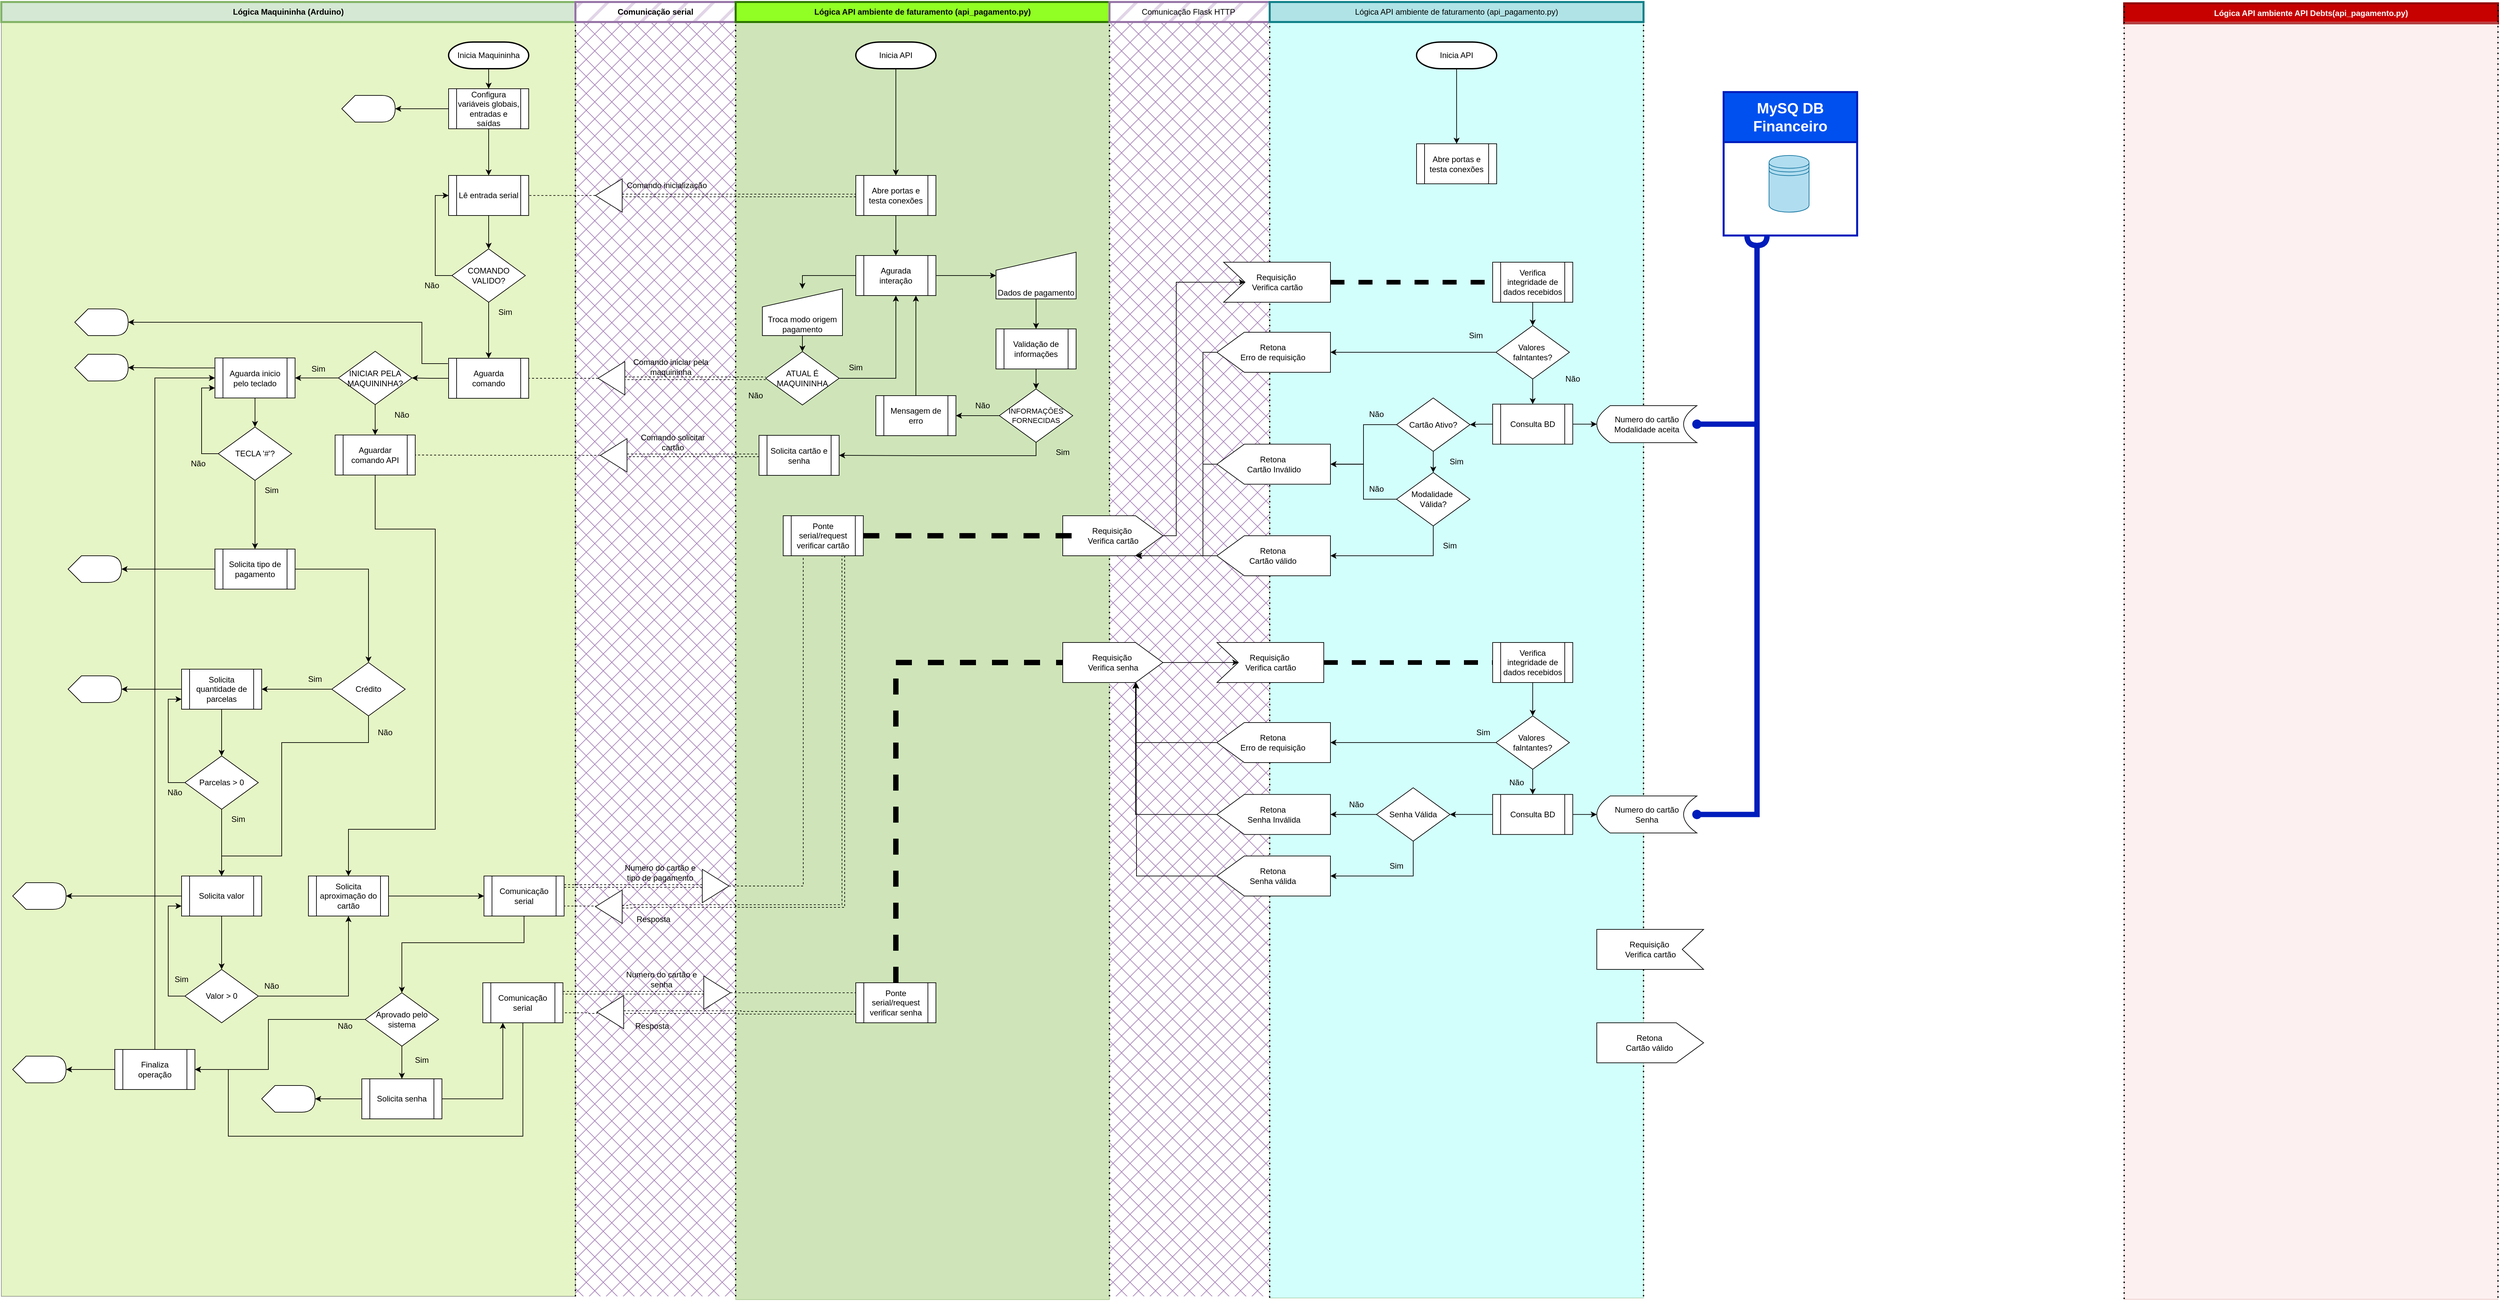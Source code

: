 <mxfile version="24.8.4">
  <diagram name="Página-1" id="BpGM-y_b7p1I3TPOs_WY">
    <mxGraphModel dx="2257" dy="509" grid="1" gridSize="10" guides="1" tooltips="1" connect="1" arrows="1" fold="1" page="1" pageScale="1" pageWidth="827" pageHeight="1169" math="0" shadow="0">
      <root>
        <mxCell id="0" />
        <mxCell id="1" parent="0" />
        <mxCell id="xNI08ow7le-panJIPkEu-104" value="" style="rounded=0;whiteSpace=wrap;html=1;strokeColor=#2D7600;fillColor=#6cfef4;glass=0;shadow=0;opacity=30;fontColor=#ffffff;textOpacity=80;gradientColor=none;" vertex="1" parent="1">
          <mxGeometry x="1320" y="47.5" width="560" height="1915" as="geometry" />
        </mxCell>
        <mxCell id="xNI08ow7le-panJIPkEu-103" value="" style="rounded=0;whiteSpace=wrap;html=1;strokeColor=#2D7600;fillColor=#60a917;glass=0;shadow=0;opacity=30;fontColor=#ffffff;textOpacity=80;" vertex="1" parent="1">
          <mxGeometry x="520" y="50" width="560" height="1915" as="geometry" />
        </mxCell>
        <mxCell id="xNI08ow7le-panJIPkEu-102" value="" style="rounded=0;whiteSpace=wrap;html=1;strokeColor=#36393d;fillColor=#cdeb8b;glass=0;shadow=0;opacity=50;" vertex="1" parent="1">
          <mxGeometry x="-580" y="50" width="860" height="1910" as="geometry" />
        </mxCell>
        <mxCell id="xNI08ow7le-panJIPkEu-101" value="" style="rounded=0;whiteSpace=wrap;html=1;strokeColor=none;fillStyle=cross-hatch;fillColor=#A680B8;perimeterSpacing=6;gradientColor=none;glass=0;shadow=0;" vertex="1" parent="1">
          <mxGeometry x="1080" y="50" width="240" height="1910" as="geometry" />
        </mxCell>
        <mxCell id="xNI08ow7le-panJIPkEu-100" value="" style="rounded=0;whiteSpace=wrap;html=1;strokeColor=none;fillStyle=cross-hatch;fillColor=#A680B8;perimeterSpacing=6;gradientColor=none;glass=0;shadow=0;" vertex="1" parent="1">
          <mxGeometry x="280" y="50" width="240" height="1910" as="geometry" />
        </mxCell>
        <mxCell id="-LLyHsSyZJXj3-KsnQPR-40" style="edgeStyle=orthogonalEdgeStyle;rounded=0;orthogonalLoop=1;jettySize=auto;html=1;exitX=0.5;exitY=1;exitDx=0;exitDy=0;exitPerimeter=0;entryX=0.5;entryY=0;entryDx=0;entryDy=0;" parent="1" source="-LLyHsSyZJXj3-KsnQPR-26" target="-LLyHsSyZJXj3-KsnQPR-34" edge="1">
          <mxGeometry relative="1" as="geometry" />
        </mxCell>
        <mxCell id="-LLyHsSyZJXj3-KsnQPR-26" value="Inicia API" style="strokeWidth=2;html=1;shape=mxgraph.flowchart.terminator;whiteSpace=wrap;" parent="1" vertex="1">
          <mxGeometry x="700" y="80" width="120" height="40" as="geometry" />
        </mxCell>
        <mxCell id="-LLyHsSyZJXj3-KsnQPR-52" value="" style="edgeStyle=orthogonalEdgeStyle;rounded=0;orthogonalLoop=1;jettySize=auto;html=1;entryX=1;entryY=0.5;entryDx=0;entryDy=0;dashed=1;endArrow=none;endFill=0;" parent="1" source="-LLyHsSyZJXj3-KsnQPR-28" target="-LLyHsSyZJXj3-KsnQPR-54" edge="1">
          <mxGeometry relative="1" as="geometry" />
        </mxCell>
        <mxCell id="-LLyHsSyZJXj3-KsnQPR-28" value="" style="triangle;whiteSpace=wrap;html=1;rotation=-180;" parent="1" vertex="1">
          <mxGeometry x="310" y="285" width="40" height="50" as="geometry" />
        </mxCell>
        <mxCell id="-LLyHsSyZJXj3-KsnQPR-36" style="edgeStyle=orthogonalEdgeStyle;rounded=0;orthogonalLoop=1;jettySize=auto;html=1;exitX=0;exitY=0.5;exitDx=0;exitDy=0;entryX=0;entryY=0.5;entryDx=0;entryDy=0;strokeColor=default;shape=link;dashed=1;" parent="1" source="-LLyHsSyZJXj3-KsnQPR-34" target="-LLyHsSyZJXj3-KsnQPR-28" edge="1">
          <mxGeometry relative="1" as="geometry" />
        </mxCell>
        <mxCell id="-LLyHsSyZJXj3-KsnQPR-62" value="" style="edgeStyle=orthogonalEdgeStyle;rounded=0;orthogonalLoop=1;jettySize=auto;html=1;" parent="1" source="-LLyHsSyZJXj3-KsnQPR-34" target="-LLyHsSyZJXj3-KsnQPR-61" edge="1">
          <mxGeometry relative="1" as="geometry" />
        </mxCell>
        <mxCell id="-LLyHsSyZJXj3-KsnQPR-34" value="Abre portas e testa conexões" style="shape=process;whiteSpace=wrap;html=1;backgroundOutline=1;" parent="1" vertex="1">
          <mxGeometry x="700" y="280" width="120" height="60" as="geometry" />
        </mxCell>
        <mxCell id="-LLyHsSyZJXj3-KsnQPR-58" style="edgeStyle=orthogonalEdgeStyle;rounded=0;orthogonalLoop=1;jettySize=auto;html=1;exitX=-0.008;exitY=0.133;exitDx=0;exitDy=0;entryX=1;entryY=0.5;entryDx=0;entryDy=0;startArrow=none;startFill=0;entryPerimeter=0;exitPerimeter=0;" parent="1" source="-LLyHsSyZJXj3-KsnQPR-7" target="-LLyHsSyZJXj3-KsnQPR-105" edge="1">
          <mxGeometry relative="1" as="geometry">
            <mxPoint x="-200" y="560" as="targetPoint" />
            <Array as="points">
              <mxPoint x="50" y="562" />
              <mxPoint x="50" y="500" />
            </Array>
          </mxGeometry>
        </mxCell>
        <mxCell id="-LLyHsSyZJXj3-KsnQPR-76" style="edgeStyle=orthogonalEdgeStyle;rounded=0;orthogonalLoop=1;jettySize=auto;html=1;exitX=0;exitY=0.5;exitDx=0;exitDy=0;entryX=1;entryY=0.5;entryDx=0;entryDy=0;" parent="1" source="-LLyHsSyZJXj3-KsnQPR-7" target="-LLyHsSyZJXj3-KsnQPR-75" edge="1">
          <mxGeometry relative="1" as="geometry" />
        </mxCell>
        <mxCell id="-LLyHsSyZJXj3-KsnQPR-7" value="Aguarda comando" style="shape=process;whiteSpace=wrap;html=1;backgroundOutline=1;" parent="1" vertex="1">
          <mxGeometry x="90" y="554" width="120" height="60" as="geometry" />
        </mxCell>
        <mxCell id="-LLyHsSyZJXj3-KsnQPR-37" value="" style="endArrow=none;dashed=1;html=1;dashPattern=1 3;strokeWidth=2;rounded=0;" parent="1" edge="1">
          <mxGeometry width="50" height="50" relative="1" as="geometry">
            <mxPoint x="280" y="1960" as="sourcePoint" />
            <mxPoint x="280" y="20" as="targetPoint" />
          </mxGeometry>
        </mxCell>
        <mxCell id="-LLyHsSyZJXj3-KsnQPR-39" value="" style="endArrow=none;dashed=1;html=1;dashPattern=1 3;strokeWidth=2;rounded=0;" parent="1" edge="1">
          <mxGeometry width="50" height="50" relative="1" as="geometry">
            <mxPoint x="520" y="1960" as="sourcePoint" />
            <mxPoint x="520" y="20" as="targetPoint" />
          </mxGeometry>
        </mxCell>
        <mxCell id="-LLyHsSyZJXj3-KsnQPR-41" value="" style="endArrow=none;dashed=1;html=1;dashPattern=1 3;strokeWidth=2;rounded=0;" parent="1" edge="1">
          <mxGeometry width="50" height="50" relative="1" as="geometry">
            <mxPoint x="1320" y="1962" as="sourcePoint" />
            <mxPoint x="1320" y="20" as="targetPoint" />
          </mxGeometry>
        </mxCell>
        <mxCell id="-LLyHsSyZJXj3-KsnQPR-42" value="" style="endArrow=none;dashed=1;html=1;dashPattern=1 3;strokeWidth=2;rounded=0;" parent="1" edge="1">
          <mxGeometry width="50" height="50" relative="1" as="geometry">
            <mxPoint x="1080" y="1960" as="sourcePoint" />
            <mxPoint x="1080" y="20" as="targetPoint" />
          </mxGeometry>
        </mxCell>
        <mxCell id="-LLyHsSyZJXj3-KsnQPR-46" value="" style="edgeStyle=orthogonalEdgeStyle;rounded=0;orthogonalLoop=1;jettySize=auto;html=1;" parent="1" source="-LLyHsSyZJXj3-KsnQPR-43" target="-LLyHsSyZJXj3-KsnQPR-44" edge="1">
          <mxGeometry relative="1" as="geometry" />
        </mxCell>
        <mxCell id="-LLyHsSyZJXj3-KsnQPR-43" value="Inicia Maquininha" style="strokeWidth=2;html=1;shape=mxgraph.flowchart.terminator;whiteSpace=wrap;" parent="1" vertex="1">
          <mxGeometry x="90" y="80" width="120" height="40" as="geometry" />
        </mxCell>
        <mxCell id="-LLyHsSyZJXj3-KsnQPR-45" style="edgeStyle=orthogonalEdgeStyle;rounded=0;orthogonalLoop=1;jettySize=auto;html=1;exitX=0;exitY=0.5;exitDx=0;exitDy=0;entryX=1;entryY=0.5;entryDx=0;entryDy=0;fillColor=none;endArrow=classic;endFill=1;startArrow=none;startFill=0;entryPerimeter=0;" parent="1" source="-LLyHsSyZJXj3-KsnQPR-44" target="-LLyHsSyZJXj3-KsnQPR-104" edge="1">
          <mxGeometry relative="1" as="geometry">
            <mxPoint x="-200" y="180" as="targetPoint" />
          </mxGeometry>
        </mxCell>
        <mxCell id="-LLyHsSyZJXj3-KsnQPR-50" value="" style="edgeStyle=orthogonalEdgeStyle;rounded=0;orthogonalLoop=1;jettySize=auto;html=1;entryX=0.5;entryY=0;entryDx=0;entryDy=0;" parent="1" source="-LLyHsSyZJXj3-KsnQPR-44" target="-LLyHsSyZJXj3-KsnQPR-54" edge="1">
          <mxGeometry relative="1" as="geometry" />
        </mxCell>
        <mxCell id="-LLyHsSyZJXj3-KsnQPR-44" value="Configura variáveis globais, entradas e saídas" style="shape=process;whiteSpace=wrap;html=1;backgroundOutline=1;" parent="1" vertex="1">
          <mxGeometry x="90" y="150" width="120" height="60" as="geometry" />
        </mxCell>
        <mxCell id="-LLyHsSyZJXj3-KsnQPR-51" value="" style="edgeStyle=orthogonalEdgeStyle;rounded=0;orthogonalLoop=1;jettySize=auto;html=1;" parent="1" source="-LLyHsSyZJXj3-KsnQPR-49" target="-LLyHsSyZJXj3-KsnQPR-7" edge="1">
          <mxGeometry relative="1" as="geometry" />
        </mxCell>
        <mxCell id="-LLyHsSyZJXj3-KsnQPR-56" style="edgeStyle=orthogonalEdgeStyle;rounded=0;orthogonalLoop=1;jettySize=auto;html=1;exitX=0;exitY=0.5;exitDx=0;exitDy=0;entryX=0;entryY=0.5;entryDx=0;entryDy=0;" parent="1" source="-LLyHsSyZJXj3-KsnQPR-49" target="-LLyHsSyZJXj3-KsnQPR-54" edge="1">
          <mxGeometry relative="1" as="geometry" />
        </mxCell>
        <mxCell id="-LLyHsSyZJXj3-KsnQPR-49" value="COMANDO VALIDO?" style="rhombus;whiteSpace=wrap;html=1;" parent="1" vertex="1">
          <mxGeometry x="95" y="390" width="110" height="80" as="geometry" />
        </mxCell>
        <mxCell id="-LLyHsSyZJXj3-KsnQPR-53" value="Sim" style="text;html=1;align=center;verticalAlign=middle;whiteSpace=wrap;rounded=0;" parent="1" vertex="1">
          <mxGeometry x="145" y="470" width="60" height="30" as="geometry" />
        </mxCell>
        <mxCell id="-LLyHsSyZJXj3-KsnQPR-55" value="" style="edgeStyle=orthogonalEdgeStyle;rounded=0;orthogonalLoop=1;jettySize=auto;html=1;" parent="1" source="-LLyHsSyZJXj3-KsnQPR-54" target="-LLyHsSyZJXj3-KsnQPR-49" edge="1">
          <mxGeometry relative="1" as="geometry" />
        </mxCell>
        <mxCell id="-LLyHsSyZJXj3-KsnQPR-54" value="Lê entrada serial" style="shape=process;whiteSpace=wrap;html=1;backgroundOutline=1;" parent="1" vertex="1">
          <mxGeometry x="90" y="280" width="120" height="60" as="geometry" />
        </mxCell>
        <mxCell id="-LLyHsSyZJXj3-KsnQPR-57" value="Não" style="text;html=1;align=center;verticalAlign=middle;whiteSpace=wrap;rounded=0;" parent="1" vertex="1">
          <mxGeometry x="35" y="430" width="60" height="30" as="geometry" />
        </mxCell>
        <mxCell id="-LLyHsSyZJXj3-KsnQPR-192" style="edgeStyle=orthogonalEdgeStyle;rounded=0;orthogonalLoop=1;jettySize=auto;html=1;exitX=0.5;exitY=1;exitDx=0;exitDy=0;entryX=0.5;entryY=0;entryDx=0;entryDy=0;" parent="1" source="-LLyHsSyZJXj3-KsnQPR-59" target="-LLyHsSyZJXj3-KsnQPR-118" edge="1">
          <mxGeometry relative="1" as="geometry">
            <mxPoint x="150" y="1250" as="targetPoint" />
            <Array as="points">
              <mxPoint x="-20" y="810" />
              <mxPoint x="70" y="810" />
              <mxPoint x="70" y="1260" />
              <mxPoint x="-60" y="1260" />
            </Array>
          </mxGeometry>
        </mxCell>
        <mxCell id="-LLyHsSyZJXj3-KsnQPR-59" value="Aguardar comando API" style="shape=process;whiteSpace=wrap;html=1;backgroundOutline=1;" parent="1" vertex="1">
          <mxGeometry x="-80" y="669" width="120" height="60" as="geometry" />
        </mxCell>
        <mxCell id="-LLyHsSyZJXj3-KsnQPR-69" style="edgeStyle=orthogonalEdgeStyle;rounded=0;orthogonalLoop=1;jettySize=auto;html=1;exitX=0;exitY=0.5;exitDx=0;exitDy=0;entryX=0.5;entryY=0;entryDx=0;entryDy=0;" parent="1" source="-LLyHsSyZJXj3-KsnQPR-61" target="-LLyHsSyZJXj3-KsnQPR-66" edge="1">
          <mxGeometry relative="1" as="geometry" />
        </mxCell>
        <mxCell id="-LLyHsSyZJXj3-KsnQPR-70" style="edgeStyle=orthogonalEdgeStyle;rounded=0;orthogonalLoop=1;jettySize=auto;html=1;exitX=1;exitY=0.5;exitDx=0;exitDy=0;entryX=0;entryY=0.5;entryDx=0;entryDy=0;" parent="1" source="-LLyHsSyZJXj3-KsnQPR-61" target="-LLyHsSyZJXj3-KsnQPR-67" edge="1">
          <mxGeometry relative="1" as="geometry" />
        </mxCell>
        <mxCell id="-LLyHsSyZJXj3-KsnQPR-61" value="Agurada interação" style="shape=process;whiteSpace=wrap;html=1;backgroundOutline=1;" parent="1" vertex="1">
          <mxGeometry x="700" y="400" width="120" height="60" as="geometry" />
        </mxCell>
        <mxCell id="-LLyHsSyZJXj3-KsnQPR-65" value="Comando inicialização" style="text;html=1;align=center;verticalAlign=middle;whiteSpace=wrap;rounded=0;" parent="1" vertex="1">
          <mxGeometry x="354" y="280" width="126" height="30" as="geometry" />
        </mxCell>
        <mxCell id="-LLyHsSyZJXj3-KsnQPR-166" style="edgeStyle=orthogonalEdgeStyle;rounded=0;orthogonalLoop=1;jettySize=auto;html=1;exitX=0.5;exitY=1;exitDx=0;exitDy=0;entryX=0.5;entryY=0;entryDx=0;entryDy=0;" parent="1" source="-LLyHsSyZJXj3-KsnQPR-66" target="-LLyHsSyZJXj3-KsnQPR-165" edge="1">
          <mxGeometry relative="1" as="geometry" />
        </mxCell>
        <mxCell id="-LLyHsSyZJXj3-KsnQPR-66" value="Troca modo origem pagamento" style="shape=manualInput;whiteSpace=wrap;html=1;size=27;fontSize=12;verticalAlign=bottom;" parent="1" vertex="1">
          <mxGeometry x="560" y="450" width="120" height="70" as="geometry" />
        </mxCell>
        <mxCell id="-LLyHsSyZJXj3-KsnQPR-176" value="" style="edgeStyle=orthogonalEdgeStyle;rounded=0;orthogonalLoop=1;jettySize=auto;html=1;" parent="1" source="-LLyHsSyZJXj3-KsnQPR-67" target="-LLyHsSyZJXj3-KsnQPR-174" edge="1">
          <mxGeometry relative="1" as="geometry" />
        </mxCell>
        <mxCell id="-LLyHsSyZJXj3-KsnQPR-67" value="Dados de pagamento" style="shape=manualInput;whiteSpace=wrap;html=1;size=27;fontSize=12;verticalAlign=bottom;" parent="1" vertex="1">
          <mxGeometry x="910" y="395" width="120" height="70" as="geometry" />
        </mxCell>
        <mxCell id="-LLyHsSyZJXj3-KsnQPR-71" value="" style="edgeStyle=orthogonalEdgeStyle;rounded=0;orthogonalLoop=1;jettySize=auto;html=1;entryX=1;entryY=0.5;entryDx=0;entryDy=0;dashed=1;endArrow=none;endFill=0;" parent="1" source="-LLyHsSyZJXj3-KsnQPR-72" target="-LLyHsSyZJXj3-KsnQPR-7" edge="1">
          <mxGeometry relative="1" as="geometry">
            <mxPoint x="180" y="820" as="targetPoint" />
          </mxGeometry>
        </mxCell>
        <mxCell id="-LLyHsSyZJXj3-KsnQPR-72" value="" style="triangle;whiteSpace=wrap;html=1;rotation=-180;" parent="1" vertex="1">
          <mxGeometry x="314" y="559" width="40" height="50" as="geometry" />
        </mxCell>
        <mxCell id="-LLyHsSyZJXj3-KsnQPR-73" value="Comando iniciar pela maquininha" style="text;html=1;align=center;verticalAlign=middle;whiteSpace=wrap;rounded=0;" parent="1" vertex="1">
          <mxGeometry x="360" y="552" width="126" height="30" as="geometry" />
        </mxCell>
        <mxCell id="-LLyHsSyZJXj3-KsnQPR-74" style="edgeStyle=orthogonalEdgeStyle;rounded=0;orthogonalLoop=1;jettySize=auto;html=1;exitX=0;exitY=0.5;exitDx=0;exitDy=0;entryX=0;entryY=0.5;entryDx=0;entryDy=0;strokeColor=default;shape=link;dashed=1;" parent="1" source="-LLyHsSyZJXj3-KsnQPR-165" target="-LLyHsSyZJXj3-KsnQPR-72" edge="1">
          <mxGeometry relative="1" as="geometry">
            <mxPoint x="670" y="820" as="sourcePoint" />
          </mxGeometry>
        </mxCell>
        <mxCell id="-LLyHsSyZJXj3-KsnQPR-82" style="edgeStyle=orthogonalEdgeStyle;rounded=0;orthogonalLoop=1;jettySize=auto;html=1;exitX=0;exitY=0.5;exitDx=0;exitDy=0;entryX=1;entryY=0.5;entryDx=0;entryDy=0;" parent="1" source="-LLyHsSyZJXj3-KsnQPR-75" target="-LLyHsSyZJXj3-KsnQPR-79" edge="1">
          <mxGeometry relative="1" as="geometry" />
        </mxCell>
        <mxCell id="xNI08ow7le-panJIPkEu-39" value="" style="edgeStyle=orthogonalEdgeStyle;rounded=0;orthogonalLoop=1;jettySize=auto;html=1;" edge="1" parent="1" source="-LLyHsSyZJXj3-KsnQPR-75" target="-LLyHsSyZJXj3-KsnQPR-59">
          <mxGeometry relative="1" as="geometry" />
        </mxCell>
        <mxCell id="-LLyHsSyZJXj3-KsnQPR-75" value="INICIAR PELA MAQUININHA?" style="rhombus;whiteSpace=wrap;html=1;" parent="1" vertex="1">
          <mxGeometry x="-75" y="543.5" width="110" height="80" as="geometry" />
        </mxCell>
        <mxCell id="-LLyHsSyZJXj3-KsnQPR-77" value="Sim" style="text;html=1;align=center;verticalAlign=middle;whiteSpace=wrap;rounded=0;" parent="1" vertex="1">
          <mxGeometry x="-135" y="555" width="60" height="30" as="geometry" />
        </mxCell>
        <mxCell id="-LLyHsSyZJXj3-KsnQPR-78" value="Não" style="text;html=1;align=center;verticalAlign=middle;whiteSpace=wrap;rounded=0;" parent="1" vertex="1">
          <mxGeometry x="-10" y="623.5" width="60" height="30" as="geometry" />
        </mxCell>
        <mxCell id="-LLyHsSyZJXj3-KsnQPR-84" style="edgeStyle=orthogonalEdgeStyle;rounded=0;orthogonalLoop=1;jettySize=auto;html=1;exitX=0;exitY=0.25;exitDx=0;exitDy=0;entryX=1;entryY=0.5;entryDx=0;entryDy=0;entryPerimeter=0;" parent="1" source="-LLyHsSyZJXj3-KsnQPR-79" target="-LLyHsSyZJXj3-KsnQPR-106" edge="1">
          <mxGeometry relative="1" as="geometry" />
        </mxCell>
        <mxCell id="-LLyHsSyZJXj3-KsnQPR-90" value="" style="edgeStyle=orthogonalEdgeStyle;rounded=0;orthogonalLoop=1;jettySize=auto;html=1;exitX=0.5;exitY=1;exitDx=0;exitDy=0;entryX=0.5;entryY=0;entryDx=0;entryDy=0;" parent="1" source="-LLyHsSyZJXj3-KsnQPR-79" target="-LLyHsSyZJXj3-KsnQPR-85" edge="1">
          <mxGeometry relative="1" as="geometry">
            <mxPoint x="-200" y="653.5" as="targetPoint" />
          </mxGeometry>
        </mxCell>
        <mxCell id="-LLyHsSyZJXj3-KsnQPR-79" value="Aguarda inicio pelo teclado" style="shape=process;whiteSpace=wrap;html=1;backgroundOutline=1;" parent="1" vertex="1">
          <mxGeometry x="-260" y="553.5" width="120" height="60" as="geometry" />
        </mxCell>
        <mxCell id="-LLyHsSyZJXj3-KsnQPR-95" value="" style="edgeStyle=orthogonalEdgeStyle;rounded=0;orthogonalLoop=1;jettySize=auto;html=1;" parent="1" source="-LLyHsSyZJXj3-KsnQPR-80" target="-LLyHsSyZJXj3-KsnQPR-92" edge="1">
          <mxGeometry relative="1" as="geometry" />
        </mxCell>
        <mxCell id="-LLyHsSyZJXj3-KsnQPR-110" value="" style="edgeStyle=orthogonalEdgeStyle;rounded=0;orthogonalLoop=1;jettySize=auto;html=1;" parent="1" source="-LLyHsSyZJXj3-KsnQPR-80" target="-LLyHsSyZJXj3-KsnQPR-107" edge="1">
          <mxGeometry relative="1" as="geometry" />
        </mxCell>
        <mxCell id="-LLyHsSyZJXj3-KsnQPR-80" value="Solicita tipo de pagamento" style="shape=process;whiteSpace=wrap;html=1;backgroundOutline=1;" parent="1" vertex="1">
          <mxGeometry x="-260" y="840" width="120" height="60" as="geometry" />
        </mxCell>
        <mxCell id="-LLyHsSyZJXj3-KsnQPR-111" value="" style="edgeStyle=orthogonalEdgeStyle;rounded=0;orthogonalLoop=1;jettySize=auto;html=1;" parent="1" source="-LLyHsSyZJXj3-KsnQPR-81" target="-LLyHsSyZJXj3-KsnQPR-109" edge="1">
          <mxGeometry relative="1" as="geometry" />
        </mxCell>
        <mxCell id="-LLyHsSyZJXj3-KsnQPR-114" value="" style="edgeStyle=orthogonalEdgeStyle;rounded=0;orthogonalLoop=1;jettySize=auto;html=1;" parent="1" source="-LLyHsSyZJXj3-KsnQPR-81" target="-LLyHsSyZJXj3-KsnQPR-113" edge="1">
          <mxGeometry relative="1" as="geometry" />
        </mxCell>
        <mxCell id="-LLyHsSyZJXj3-KsnQPR-81" value="Solicita valor" style="shape=process;whiteSpace=wrap;html=1;backgroundOutline=1;" parent="1" vertex="1">
          <mxGeometry x="-310" y="1330" width="120" height="60" as="geometry" />
        </mxCell>
        <mxCell id="-LLyHsSyZJXj3-KsnQPR-89" style="edgeStyle=orthogonalEdgeStyle;rounded=0;orthogonalLoop=1;jettySize=auto;html=1;exitX=0;exitY=0.5;exitDx=0;exitDy=0;entryX=0;entryY=0.75;entryDx=0;entryDy=0;" parent="1" source="-LLyHsSyZJXj3-KsnQPR-85" target="-LLyHsSyZJXj3-KsnQPR-79" edge="1">
          <mxGeometry relative="1" as="geometry" />
        </mxCell>
        <mxCell id="-LLyHsSyZJXj3-KsnQPR-93" value="" style="edgeStyle=orthogonalEdgeStyle;rounded=0;orthogonalLoop=1;jettySize=auto;html=1;exitX=0.5;exitY=1;exitDx=0;exitDy=0;entryX=0.5;entryY=0;entryDx=0;entryDy=0;" parent="1" source="-LLyHsSyZJXj3-KsnQPR-85" target="-LLyHsSyZJXj3-KsnQPR-80" edge="1">
          <mxGeometry relative="1" as="geometry">
            <Array as="points">
              <mxPoint x="-200" y="830" />
              <mxPoint x="-200" y="830" />
            </Array>
          </mxGeometry>
        </mxCell>
        <mxCell id="-LLyHsSyZJXj3-KsnQPR-85" value="TECLA &#39;#&#39;?" style="rhombus;whiteSpace=wrap;html=1;" parent="1" vertex="1">
          <mxGeometry x="-255" y="657" width="110" height="80" as="geometry" />
        </mxCell>
        <mxCell id="-LLyHsSyZJXj3-KsnQPR-86" value="Sim" style="text;html=1;align=center;verticalAlign=middle;whiteSpace=wrap;rounded=0;" parent="1" vertex="1">
          <mxGeometry x="-205" y="737" width="60" height="30" as="geometry" />
        </mxCell>
        <mxCell id="-LLyHsSyZJXj3-KsnQPR-87" value="Sim" style="text;html=1;align=center;verticalAlign=middle;whiteSpace=wrap;rounded=0;" parent="1" vertex="1">
          <mxGeometry x="-140" y="1020" width="60" height="30" as="geometry" />
        </mxCell>
        <mxCell id="-LLyHsSyZJXj3-KsnQPR-88" value="Não" style="text;html=1;align=center;verticalAlign=middle;whiteSpace=wrap;rounded=0;" parent="1" vertex="1">
          <mxGeometry x="-315" y="697" width="60" height="30" as="geometry" />
        </mxCell>
        <mxCell id="-LLyHsSyZJXj3-KsnQPR-97" value="" style="edgeStyle=orthogonalEdgeStyle;rounded=0;orthogonalLoop=1;jettySize=auto;html=1;exitX=0.5;exitY=1;exitDx=0;exitDy=0;" parent="1" source="-LLyHsSyZJXj3-KsnQPR-91" target="-LLyHsSyZJXj3-KsnQPR-96" edge="1">
          <mxGeometry relative="1" as="geometry" />
        </mxCell>
        <mxCell id="-LLyHsSyZJXj3-KsnQPR-112" value="" style="edgeStyle=orthogonalEdgeStyle;rounded=0;orthogonalLoop=1;jettySize=auto;html=1;entryX=1;entryY=0.5;entryDx=0;entryDy=0;entryPerimeter=0;" parent="1" source="-LLyHsSyZJXj3-KsnQPR-91" target="-LLyHsSyZJXj3-KsnQPR-108" edge="1">
          <mxGeometry relative="1" as="geometry" />
        </mxCell>
        <mxCell id="-LLyHsSyZJXj3-KsnQPR-91" value="Solicita quantidade de parcelas" style="shape=process;whiteSpace=wrap;html=1;backgroundOutline=1;" parent="1" vertex="1">
          <mxGeometry x="-310" y="1020" width="120" height="60" as="geometry" />
        </mxCell>
        <mxCell id="-LLyHsSyZJXj3-KsnQPR-94" style="edgeStyle=orthogonalEdgeStyle;rounded=0;orthogonalLoop=1;jettySize=auto;html=1;entryX=1;entryY=0.5;entryDx=0;entryDy=0;exitX=0;exitY=0.5;exitDx=0;exitDy=0;" parent="1" source="-LLyHsSyZJXj3-KsnQPR-92" target="-LLyHsSyZJXj3-KsnQPR-91" edge="1">
          <mxGeometry relative="1" as="geometry">
            <mxPoint x="-220" y="1050" as="sourcePoint" />
          </mxGeometry>
        </mxCell>
        <mxCell id="-LLyHsSyZJXj3-KsnQPR-102" style="edgeStyle=orthogonalEdgeStyle;rounded=0;orthogonalLoop=1;jettySize=auto;html=1;exitX=0.5;exitY=1;exitDx=0;exitDy=0;entryX=0.5;entryY=0;entryDx=0;entryDy=0;" parent="1" source="-LLyHsSyZJXj3-KsnQPR-92" target="-LLyHsSyZJXj3-KsnQPR-81" edge="1">
          <mxGeometry relative="1" as="geometry">
            <mxPoint x="-80" y="1370" as="targetPoint" />
            <Array as="points">
              <mxPoint x="-30" y="1130" />
              <mxPoint x="-160" y="1130" />
              <mxPoint x="-160" y="1300" />
              <mxPoint x="-250" y="1300" />
            </Array>
          </mxGeometry>
        </mxCell>
        <mxCell id="-LLyHsSyZJXj3-KsnQPR-92" value="Crédito" style="rhombus;whiteSpace=wrap;html=1;" parent="1" vertex="1">
          <mxGeometry x="-85" y="1010" width="110" height="80" as="geometry" />
        </mxCell>
        <mxCell id="-LLyHsSyZJXj3-KsnQPR-100" style="edgeStyle=orthogonalEdgeStyle;rounded=0;orthogonalLoop=1;jettySize=auto;html=1;exitX=0;exitY=0.5;exitDx=0;exitDy=0;entryX=0;entryY=0.75;entryDx=0;entryDy=0;" parent="1" source="-LLyHsSyZJXj3-KsnQPR-96" target="-LLyHsSyZJXj3-KsnQPR-91" edge="1">
          <mxGeometry relative="1" as="geometry" />
        </mxCell>
        <mxCell id="-LLyHsSyZJXj3-KsnQPR-101" style="edgeStyle=orthogonalEdgeStyle;rounded=0;orthogonalLoop=1;jettySize=auto;html=1;exitX=0.5;exitY=1;exitDx=0;exitDy=0;entryX=0.5;entryY=0;entryDx=0;entryDy=0;" parent="1" source="-LLyHsSyZJXj3-KsnQPR-96" target="-LLyHsSyZJXj3-KsnQPR-81" edge="1">
          <mxGeometry relative="1" as="geometry" />
        </mxCell>
        <mxCell id="-LLyHsSyZJXj3-KsnQPR-96" value="Parcelas &amp;gt; 0" style="rhombus;whiteSpace=wrap;html=1;" parent="1" vertex="1">
          <mxGeometry x="-305" y="1150" width="110" height="80" as="geometry" />
        </mxCell>
        <mxCell id="-LLyHsSyZJXj3-KsnQPR-98" value="Sim" style="text;html=1;align=center;verticalAlign=middle;whiteSpace=wrap;rounded=0;" parent="1" vertex="1">
          <mxGeometry x="-255" y="1230" width="60" height="30" as="geometry" />
        </mxCell>
        <mxCell id="-LLyHsSyZJXj3-KsnQPR-99" value="Não" style="text;html=1;align=center;verticalAlign=middle;whiteSpace=wrap;rounded=0;" parent="1" vertex="1">
          <mxGeometry x="-350" y="1190" width="60" height="30" as="geometry" />
        </mxCell>
        <mxCell id="-LLyHsSyZJXj3-KsnQPR-103" value="Não" style="text;html=1;align=center;verticalAlign=middle;whiteSpace=wrap;rounded=0;" parent="1" vertex="1">
          <mxGeometry x="-35" y="1100" width="60" height="30" as="geometry" />
        </mxCell>
        <mxCell id="-LLyHsSyZJXj3-KsnQPR-104" value="" style="shape=display;whiteSpace=wrap;html=1;" parent="1" vertex="1">
          <mxGeometry x="-70" y="160" width="80" height="40" as="geometry" />
        </mxCell>
        <mxCell id="-LLyHsSyZJXj3-KsnQPR-105" value="" style="shape=display;whiteSpace=wrap;html=1;" parent="1" vertex="1">
          <mxGeometry x="-470" y="480" width="80" height="40" as="geometry" />
        </mxCell>
        <mxCell id="-LLyHsSyZJXj3-KsnQPR-106" value="" style="shape=display;whiteSpace=wrap;html=1;" parent="1" vertex="1">
          <mxGeometry x="-470" y="548" width="80" height="40" as="geometry" />
        </mxCell>
        <mxCell id="-LLyHsSyZJXj3-KsnQPR-107" value="" style="shape=display;whiteSpace=wrap;html=1;" parent="1" vertex="1">
          <mxGeometry x="-480" y="850" width="80" height="40" as="geometry" />
        </mxCell>
        <mxCell id="-LLyHsSyZJXj3-KsnQPR-108" value="" style="shape=display;whiteSpace=wrap;html=1;" parent="1" vertex="1">
          <mxGeometry x="-480" y="1030" width="80" height="40" as="geometry" />
        </mxCell>
        <mxCell id="-LLyHsSyZJXj3-KsnQPR-109" value="" style="shape=display;whiteSpace=wrap;html=1;" parent="1" vertex="1">
          <mxGeometry x="-563" y="1340" width="80" height="40" as="geometry" />
        </mxCell>
        <mxCell id="-LLyHsSyZJXj3-KsnQPR-117" style="edgeStyle=orthogonalEdgeStyle;rounded=0;orthogonalLoop=1;jettySize=auto;html=1;exitX=0;exitY=0.5;exitDx=0;exitDy=0;entryX=0;entryY=0.75;entryDx=0;entryDy=0;" parent="1" source="-LLyHsSyZJXj3-KsnQPR-113" target="-LLyHsSyZJXj3-KsnQPR-81" edge="1">
          <mxGeometry relative="1" as="geometry" />
        </mxCell>
        <mxCell id="-LLyHsSyZJXj3-KsnQPR-129" value="" style="edgeStyle=orthogonalEdgeStyle;rounded=0;orthogonalLoop=1;jettySize=auto;html=1;exitX=1;exitY=0.5;exitDx=0;exitDy=0;entryX=0.5;entryY=1;entryDx=0;entryDy=0;" parent="1" source="-LLyHsSyZJXj3-KsnQPR-113" target="-LLyHsSyZJXj3-KsnQPR-118" edge="1">
          <mxGeometry relative="1" as="geometry">
            <Array as="points">
              <mxPoint x="-60" y="1510" />
            </Array>
          </mxGeometry>
        </mxCell>
        <mxCell id="-LLyHsSyZJXj3-KsnQPR-113" value="Valor &amp;gt; 0" style="rhombus;whiteSpace=wrap;html=1;" parent="1" vertex="1">
          <mxGeometry x="-305" y="1470" width="110" height="80" as="geometry" />
        </mxCell>
        <mxCell id="-LLyHsSyZJXj3-KsnQPR-115" value="Sim" style="text;html=1;align=center;verticalAlign=middle;whiteSpace=wrap;rounded=0;" parent="1" vertex="1">
          <mxGeometry x="-340" y="1470" width="60" height="30" as="geometry" />
        </mxCell>
        <mxCell id="-LLyHsSyZJXj3-KsnQPR-116" value="Não" style="text;html=1;align=center;verticalAlign=middle;whiteSpace=wrap;rounded=0;" parent="1" vertex="1">
          <mxGeometry x="-205" y="1480" width="60" height="30" as="geometry" />
        </mxCell>
        <mxCell id="-LLyHsSyZJXj3-KsnQPR-123" style="edgeStyle=orthogonalEdgeStyle;rounded=0;orthogonalLoop=1;jettySize=auto;html=1;exitX=1;exitY=0.5;exitDx=0;exitDy=0;entryX=0;entryY=0.5;entryDx=0;entryDy=0;" parent="1" source="-LLyHsSyZJXj3-KsnQPR-118" target="-LLyHsSyZJXj3-KsnQPR-120" edge="1">
          <mxGeometry relative="1" as="geometry" />
        </mxCell>
        <mxCell id="-LLyHsSyZJXj3-KsnQPR-118" value="Solicita aproximação do cartão" style="shape=process;whiteSpace=wrap;html=1;backgroundOutline=1;" parent="1" vertex="1">
          <mxGeometry x="-120" y="1330" width="120" height="60" as="geometry" />
        </mxCell>
        <mxCell id="-LLyHsSyZJXj3-KsnQPR-124" value="" style="edgeStyle=orthogonalEdgeStyle;rounded=0;orthogonalLoop=1;jettySize=auto;html=1;entryX=0.25;entryY=1;entryDx=0;entryDy=0;" parent="1" source="-LLyHsSyZJXj3-KsnQPR-119" target="-LLyHsSyZJXj3-KsnQPR-122" edge="1">
          <mxGeometry relative="1" as="geometry" />
        </mxCell>
        <mxCell id="-LLyHsSyZJXj3-KsnQPR-135" value="" style="edgeStyle=orthogonalEdgeStyle;rounded=0;orthogonalLoop=1;jettySize=auto;html=1;" parent="1" source="-LLyHsSyZJXj3-KsnQPR-119" target="-LLyHsSyZJXj3-KsnQPR-134" edge="1">
          <mxGeometry relative="1" as="geometry" />
        </mxCell>
        <mxCell id="-LLyHsSyZJXj3-KsnQPR-119" value="Solicita senha" style="shape=process;whiteSpace=wrap;html=1;backgroundOutline=1;" parent="1" vertex="1">
          <mxGeometry x="-40" y="1634" width="120" height="60" as="geometry" />
        </mxCell>
        <mxCell id="-LLyHsSyZJXj3-KsnQPR-126" style="edgeStyle=orthogonalEdgeStyle;rounded=0;orthogonalLoop=1;jettySize=auto;html=1;exitX=0.5;exitY=1;exitDx=0;exitDy=0;entryX=0.5;entryY=0;entryDx=0;entryDy=0;" parent="1" source="-LLyHsSyZJXj3-KsnQPR-120" target="-LLyHsSyZJXj3-KsnQPR-125" edge="1">
          <mxGeometry relative="1" as="geometry">
            <Array as="points">
              <mxPoint x="203" y="1430" />
              <mxPoint x="20" y="1430" />
            </Array>
          </mxGeometry>
        </mxCell>
        <mxCell id="-LLyHsSyZJXj3-KsnQPR-145" style="edgeStyle=orthogonalEdgeStyle;rounded=0;orthogonalLoop=1;jettySize=auto;html=1;exitX=1;exitY=0.25;exitDx=0;exitDy=0;entryX=0;entryY=0.5;entryDx=0;entryDy=0;endArrow=none;endFill=0;dashed=1;shape=link;" parent="1" source="-LLyHsSyZJXj3-KsnQPR-120" target="-LLyHsSyZJXj3-KsnQPR-139" edge="1">
          <mxGeometry relative="1" as="geometry" />
        </mxCell>
        <mxCell id="-LLyHsSyZJXj3-KsnQPR-120" value="Comunicação serial" style="shape=process;whiteSpace=wrap;html=1;backgroundOutline=1;" parent="1" vertex="1">
          <mxGeometry x="143" y="1330" width="120" height="60" as="geometry" />
        </mxCell>
        <mxCell id="-LLyHsSyZJXj3-KsnQPR-122" value="Comunicação serial" style="shape=process;whiteSpace=wrap;html=1;backgroundOutline=1;" parent="1" vertex="1">
          <mxGeometry x="141.25" y="1490" width="120" height="60" as="geometry" />
        </mxCell>
        <mxCell id="-LLyHsSyZJXj3-KsnQPR-131" value="" style="edgeStyle=orthogonalEdgeStyle;rounded=0;orthogonalLoop=1;jettySize=auto;html=1;" parent="1" source="-LLyHsSyZJXj3-KsnQPR-125" target="-LLyHsSyZJXj3-KsnQPR-119" edge="1">
          <mxGeometry relative="1" as="geometry" />
        </mxCell>
        <mxCell id="-LLyHsSyZJXj3-KsnQPR-125" value="Aprovado pelo sistema" style="rhombus;whiteSpace=wrap;html=1;" parent="1" vertex="1">
          <mxGeometry x="-35" y="1505" width="110" height="80" as="geometry" />
        </mxCell>
        <mxCell id="-LLyHsSyZJXj3-KsnQPR-132" value="Sim" style="text;html=1;align=center;verticalAlign=middle;whiteSpace=wrap;rounded=0;" parent="1" vertex="1">
          <mxGeometry x="20" y="1591" width="60" height="30" as="geometry" />
        </mxCell>
        <mxCell id="-LLyHsSyZJXj3-KsnQPR-134" value="" style="shape=display;whiteSpace=wrap;html=1;" parent="1" vertex="1">
          <mxGeometry x="-190" y="1644" width="80" height="40" as="geometry" />
        </mxCell>
        <mxCell id="-LLyHsSyZJXj3-KsnQPR-137" value="" style="edgeStyle=orthogonalEdgeStyle;rounded=0;orthogonalLoop=1;jettySize=auto;html=1;exitX=0;exitY=0.5;exitDx=0;exitDy=0;entryX=1;entryY=0.5;entryDx=0;entryDy=0;" parent="1" source="-LLyHsSyZJXj3-KsnQPR-125" target="-LLyHsSyZJXj3-KsnQPR-189" edge="1">
          <mxGeometry relative="1" as="geometry">
            <mxPoint x="-190" y="1660" as="targetPoint" />
            <mxPoint x="-230" y="1630" as="sourcePoint" />
            <Array as="points">
              <mxPoint x="-180" y="1620" />
            </Array>
          </mxGeometry>
        </mxCell>
        <mxCell id="-LLyHsSyZJXj3-KsnQPR-136" value="" style="shape=display;whiteSpace=wrap;html=1;" parent="1" vertex="1">
          <mxGeometry x="-563" y="1600" width="80" height="40" as="geometry" />
        </mxCell>
        <mxCell id="-LLyHsSyZJXj3-KsnQPR-138" style="edgeStyle=orthogonalEdgeStyle;rounded=0;orthogonalLoop=1;jettySize=auto;html=1;exitX=0.5;exitY=1;exitDx=0;exitDy=0;entryX=1;entryY=0.5;entryDx=0;entryDy=0;" parent="1" source="-LLyHsSyZJXj3-KsnQPR-122" target="-LLyHsSyZJXj3-KsnQPR-189" edge="1">
          <mxGeometry relative="1" as="geometry">
            <mxPoint x="-290" y="1690" as="targetPoint" />
            <Array as="points">
              <mxPoint x="201" y="1720" />
              <mxPoint x="-240" y="1720" />
              <mxPoint x="-240" y="1620" />
            </Array>
          </mxGeometry>
        </mxCell>
        <mxCell id="-LLyHsSyZJXj3-KsnQPR-150" value="" style="edgeStyle=orthogonalEdgeStyle;rounded=0;orthogonalLoop=1;jettySize=auto;html=1;entryX=0.25;entryY=1;entryDx=0;entryDy=0;dashed=1;endArrow=none;endFill=0;" parent="1" source="-LLyHsSyZJXj3-KsnQPR-139" target="-LLyHsSyZJXj3-KsnQPR-149" edge="1">
          <mxGeometry relative="1" as="geometry" />
        </mxCell>
        <mxCell id="-LLyHsSyZJXj3-KsnQPR-139" value="" style="triangle;whiteSpace=wrap;html=1;rotation=0;" parent="1" vertex="1">
          <mxGeometry x="470" y="1320" width="40" height="50" as="geometry" />
        </mxCell>
        <mxCell id="-LLyHsSyZJXj3-KsnQPR-147" value="" style="edgeStyle=orthogonalEdgeStyle;rounded=0;orthogonalLoop=1;jettySize=auto;html=1;exitX=1;exitY=0.5;exitDx=0;exitDy=0;dashed=1;endArrow=none;endFill=0;entryX=1;entryY=0.75;entryDx=0;entryDy=0;" parent="1" source="-LLyHsSyZJXj3-KsnQPR-146" target="-LLyHsSyZJXj3-KsnQPR-120" edge="1">
          <mxGeometry relative="1" as="geometry">
            <Array as="points">
              <mxPoint x="323" y="1375" />
            </Array>
          </mxGeometry>
        </mxCell>
        <mxCell id="-LLyHsSyZJXj3-KsnQPR-146" value="" style="triangle;whiteSpace=wrap;html=1;rotation=-180;" parent="1" vertex="1">
          <mxGeometry x="310" y="1351" width="40" height="50" as="geometry" />
        </mxCell>
        <mxCell id="-LLyHsSyZJXj3-KsnQPR-151" style="edgeStyle=orthogonalEdgeStyle;rounded=0;orthogonalLoop=1;jettySize=auto;html=1;exitX=0.75;exitY=1;exitDx=0;exitDy=0;dashed=1;shape=link;entryX=0;entryY=0.5;entryDx=0;entryDy=0;" parent="1" source="-LLyHsSyZJXj3-KsnQPR-149" target="-LLyHsSyZJXj3-KsnQPR-146" edge="1">
          <mxGeometry relative="1" as="geometry">
            <mxPoint x="413" y="1380" as="targetPoint" />
            <Array as="points">
              <mxPoint x="681" y="1375" />
              <mxPoint x="363" y="1375" />
              <mxPoint x="363" y="1376" />
            </Array>
          </mxGeometry>
        </mxCell>
        <mxCell id="-LLyHsSyZJXj3-KsnQPR-149" value="Ponte serial/request verificar cartão" style="shape=process;whiteSpace=wrap;html=1;backgroundOutline=1;" parent="1" vertex="1">
          <mxGeometry x="591.25" y="790" width="120" height="60" as="geometry" />
        </mxCell>
        <mxCell id="-LLyHsSyZJXj3-KsnQPR-152" value="Numero do cartão e tipo de pagamento" style="text;html=1;align=center;verticalAlign=middle;whiteSpace=wrap;rounded=0;" parent="1" vertex="1">
          <mxGeometry x="344" y="1310" width="126" height="30" as="geometry" />
        </mxCell>
        <mxCell id="-LLyHsSyZJXj3-KsnQPR-153" value="Resposta" style="text;html=1;align=center;verticalAlign=middle;whiteSpace=wrap;rounded=0;" parent="1" vertex="1">
          <mxGeometry x="354" y="1380" width="86" height="30" as="geometry" />
        </mxCell>
        <mxCell id="-LLyHsSyZJXj3-KsnQPR-154" value="" style="triangle;whiteSpace=wrap;html=1;rotation=0;" parent="1" vertex="1">
          <mxGeometry x="472.25" y="1480" width="40" height="50" as="geometry" />
        </mxCell>
        <mxCell id="-LLyHsSyZJXj3-KsnQPR-155" value="" style="triangle;whiteSpace=wrap;html=1;rotation=-180;" parent="1" vertex="1">
          <mxGeometry x="312.25" y="1509" width="40" height="50" as="geometry" />
        </mxCell>
        <mxCell id="-LLyHsSyZJXj3-KsnQPR-156" style="edgeStyle=orthogonalEdgeStyle;rounded=0;orthogonalLoop=1;jettySize=auto;html=1;exitX=1;exitY=0.25;exitDx=0;exitDy=0;entryX=0;entryY=0.5;entryDx=0;entryDy=0;endArrow=none;endFill=0;dashed=1;shape=link;" parent="1" source="-LLyHsSyZJXj3-KsnQPR-122" target="-LLyHsSyZJXj3-KsnQPR-154" edge="1">
          <mxGeometry relative="1" as="geometry">
            <mxPoint x="268.25" y="1454" as="sourcePoint" />
            <mxPoint x="488.25" y="1454" as="targetPoint" />
          </mxGeometry>
        </mxCell>
        <mxCell id="-LLyHsSyZJXj3-KsnQPR-157" value="" style="edgeStyle=orthogonalEdgeStyle;rounded=0;orthogonalLoop=1;jettySize=auto;html=1;entryX=0;entryY=0.25;entryDx=0;entryDy=0;dashed=1;endArrow=none;endFill=0;exitX=1;exitY=0.5;exitDx=0;exitDy=0;" parent="1" source="-LLyHsSyZJXj3-KsnQPR-154" target="-LLyHsSyZJXj3-KsnQPR-160" edge="1">
          <mxGeometry relative="1" as="geometry">
            <mxPoint x="528.25" y="1454" as="sourcePoint" />
            <mxPoint x="588.25" y="1454" as="targetPoint" />
          </mxGeometry>
        </mxCell>
        <mxCell id="-LLyHsSyZJXj3-KsnQPR-158" value="" style="edgeStyle=orthogonalEdgeStyle;rounded=0;orthogonalLoop=1;jettySize=auto;html=1;exitX=1;exitY=0.5;exitDx=0;exitDy=0;dashed=1;endArrow=none;endFill=0;entryX=1;entryY=0.75;entryDx=0;entryDy=0;" parent="1" source="-LLyHsSyZJXj3-KsnQPR-155" target="-LLyHsSyZJXj3-KsnQPR-122" edge="1">
          <mxGeometry relative="1" as="geometry">
            <mxPoint x="328.25" y="1489" as="sourcePoint" />
            <mxPoint x="268.25" y="1489" as="targetPoint" />
            <Array as="points">
              <mxPoint x="300" y="1536" />
              <mxPoint x="300" y="1535" />
            </Array>
          </mxGeometry>
        </mxCell>
        <mxCell id="-LLyHsSyZJXj3-KsnQPR-160" value="Ponte serial/request verificar senha" style="shape=process;whiteSpace=wrap;html=1;backgroundOutline=1;" parent="1" vertex="1">
          <mxGeometry x="700" y="1490" width="120" height="60" as="geometry" />
        </mxCell>
        <mxCell id="-LLyHsSyZJXj3-KsnQPR-161" style="edgeStyle=orthogonalEdgeStyle;rounded=0;orthogonalLoop=1;jettySize=auto;html=1;exitX=0;exitY=0.5;exitDx=0;exitDy=0;endArrow=none;endFill=0;dashed=1;shape=link;entryX=0;entryY=0.75;entryDx=0;entryDy=0;" parent="1" source="-LLyHsSyZJXj3-KsnQPR-155" edge="1" target="-LLyHsSyZJXj3-KsnQPR-160">
          <mxGeometry relative="1" as="geometry">
            <mxPoint x="425.25" y="1596" as="sourcePoint" />
            <mxPoint x="591.25" y="1536" as="targetPoint" />
          </mxGeometry>
        </mxCell>
        <mxCell id="-LLyHsSyZJXj3-KsnQPR-162" value="Resposta" style="text;html=1;align=center;verticalAlign=middle;whiteSpace=wrap;rounded=0;" parent="1" vertex="1">
          <mxGeometry x="352.25" y="1540" width="86" height="30" as="geometry" />
        </mxCell>
        <mxCell id="-LLyHsSyZJXj3-KsnQPR-163" value="Numero do cartão e senha" style="text;html=1;align=center;verticalAlign=middle;whiteSpace=wrap;rounded=0;" parent="1" vertex="1">
          <mxGeometry x="346.25" y="1470" width="126" height="30" as="geometry" />
        </mxCell>
        <mxCell id="-LLyHsSyZJXj3-KsnQPR-167" style="edgeStyle=orthogonalEdgeStyle;rounded=0;orthogonalLoop=1;jettySize=auto;html=1;exitX=1;exitY=0.5;exitDx=0;exitDy=0;entryX=0.5;entryY=1;entryDx=0;entryDy=0;" parent="1" source="-LLyHsSyZJXj3-KsnQPR-165" target="-LLyHsSyZJXj3-KsnQPR-61" edge="1">
          <mxGeometry relative="1" as="geometry" />
        </mxCell>
        <mxCell id="-LLyHsSyZJXj3-KsnQPR-165" value="ATUAL É MAQUININHA" style="rhombus;whiteSpace=wrap;html=1;" parent="1" vertex="1">
          <mxGeometry x="565" y="544" width="110" height="80" as="geometry" />
        </mxCell>
        <mxCell id="-LLyHsSyZJXj3-KsnQPR-168" value="Sim" style="text;html=1;align=center;verticalAlign=middle;whiteSpace=wrap;rounded=0;" parent="1" vertex="1">
          <mxGeometry x="670" y="553" width="60" height="30" as="geometry" />
        </mxCell>
        <mxCell id="-LLyHsSyZJXj3-KsnQPR-169" value="Não" style="text;html=1;align=center;verticalAlign=middle;whiteSpace=wrap;rounded=0;" parent="1" vertex="1">
          <mxGeometry x="520" y="595" width="60" height="30" as="geometry" />
        </mxCell>
        <mxCell id="-LLyHsSyZJXj3-KsnQPR-170" value="Lógica Maquininha (Arduino)" style="rounded=0;whiteSpace=wrap;html=1;fillColor=#d5e8d4;strokeColor=#82b366;strokeWidth=3;fontStyle=1" parent="1" vertex="1">
          <mxGeometry x="-580" y="20" width="860" height="30" as="geometry" />
        </mxCell>
        <mxCell id="-LLyHsSyZJXj3-KsnQPR-171" value="Comunicação serial" style="rounded=0;whiteSpace=wrap;html=1;fillColor=#e1d5e7;strokeColor=#9673a6;strokeWidth=3;gradientColor=none;fillStyle=hatch;fontStyle=1" parent="1" vertex="1">
          <mxGeometry x="280" y="20" width="240" height="30" as="geometry" />
        </mxCell>
        <mxCell id="-LLyHsSyZJXj3-KsnQPR-172" value="Lógica API ambiente de faturamento (api_pagamento.py)" style="rounded=0;whiteSpace=wrap;html=1;fillColor=#91FF23;strokeColor=#2D7600;strokeWidth=3;fontColor=#050505;labelBackgroundColor=none;labelBorderColor=none;textShadow=0;fontStyle=1" parent="1" vertex="1">
          <mxGeometry x="520" y="20" width="560" height="30" as="geometry" />
        </mxCell>
        <mxCell id="-LLyHsSyZJXj3-KsnQPR-173" value="Comunicação Flask HTTP&amp;nbsp;" style="rounded=0;whiteSpace=wrap;html=1;fillColor=#e1d5e7;strokeColor=#9673a6;strokeWidth=3;gradientColor=none;fillStyle=hatch;" parent="1" vertex="1">
          <mxGeometry x="1080" y="20" width="240" height="30" as="geometry" />
        </mxCell>
        <mxCell id="-LLyHsSyZJXj3-KsnQPR-178" value="" style="edgeStyle=orthogonalEdgeStyle;rounded=0;orthogonalLoop=1;jettySize=auto;html=1;" parent="1" source="-LLyHsSyZJXj3-KsnQPR-174" target="-LLyHsSyZJXj3-KsnQPR-177" edge="1">
          <mxGeometry relative="1" as="geometry" />
        </mxCell>
        <mxCell id="-LLyHsSyZJXj3-KsnQPR-174" value="Validação de informações" style="shape=process;whiteSpace=wrap;html=1;backgroundOutline=1;" parent="1" vertex="1">
          <mxGeometry x="910" y="510" width="120" height="60" as="geometry" />
        </mxCell>
        <mxCell id="-LLyHsSyZJXj3-KsnQPR-180" value="" style="edgeStyle=orthogonalEdgeStyle;rounded=0;orthogonalLoop=1;jettySize=auto;html=1;entryX=0.75;entryY=1;entryDx=0;entryDy=0;" parent="1" source="-LLyHsSyZJXj3-KsnQPR-175" target="-LLyHsSyZJXj3-KsnQPR-61" edge="1">
          <mxGeometry relative="1" as="geometry" />
        </mxCell>
        <mxCell id="-LLyHsSyZJXj3-KsnQPR-175" value="Mensagem de erro" style="shape=process;whiteSpace=wrap;html=1;backgroundOutline=1;" parent="1" vertex="1">
          <mxGeometry x="730" y="610" width="120" height="60" as="geometry" />
        </mxCell>
        <mxCell id="-LLyHsSyZJXj3-KsnQPR-179" value="" style="edgeStyle=orthogonalEdgeStyle;rounded=0;orthogonalLoop=1;jettySize=auto;html=1;" parent="1" source="-LLyHsSyZJXj3-KsnQPR-177" target="-LLyHsSyZJXj3-KsnQPR-175" edge="1">
          <mxGeometry relative="1" as="geometry" />
        </mxCell>
        <mxCell id="-LLyHsSyZJXj3-KsnQPR-183" value="" style="edgeStyle=orthogonalEdgeStyle;rounded=0;orthogonalLoop=1;jettySize=auto;html=1;exitX=0.5;exitY=1;exitDx=0;exitDy=0;entryX=1;entryY=0.5;entryDx=0;entryDy=0;" parent="1" source="-LLyHsSyZJXj3-KsnQPR-177" target="-LLyHsSyZJXj3-KsnQPR-182" edge="1">
          <mxGeometry relative="1" as="geometry" />
        </mxCell>
        <mxCell id="-LLyHsSyZJXj3-KsnQPR-177" value="INFORMAÇÔES FORNECIDAS" style="rhombus;whiteSpace=wrap;html=1;fontSize=11;" parent="1" vertex="1">
          <mxGeometry x="915" y="600" width="110" height="80" as="geometry" />
        </mxCell>
        <mxCell id="-LLyHsSyZJXj3-KsnQPR-181" value="Não" style="text;html=1;align=center;verticalAlign=middle;whiteSpace=wrap;rounded=0;" parent="1" vertex="1">
          <mxGeometry x="860" y="610" width="60" height="30" as="geometry" />
        </mxCell>
        <mxCell id="-LLyHsSyZJXj3-KsnQPR-182" value="Solicita cartão e senha" style="shape=process;whiteSpace=wrap;html=1;backgroundOutline=1;" parent="1" vertex="1">
          <mxGeometry x="555" y="669.5" width="120" height="60" as="geometry" />
        </mxCell>
        <mxCell id="-LLyHsSyZJXj3-KsnQPR-184" value="Sim" style="text;html=1;align=center;verticalAlign=middle;whiteSpace=wrap;rounded=0;" parent="1" vertex="1">
          <mxGeometry x="980" y="680" width="60" height="30" as="geometry" />
        </mxCell>
        <mxCell id="-LLyHsSyZJXj3-KsnQPR-185" value="" style="edgeStyle=orthogonalEdgeStyle;rounded=0;orthogonalLoop=1;jettySize=auto;html=1;entryX=1;entryY=0.5;entryDx=0;entryDy=0;dashed=1;endArrow=none;endFill=0;" parent="1" source="-LLyHsSyZJXj3-KsnQPR-186" target="-LLyHsSyZJXj3-KsnQPR-59" edge="1">
          <mxGeometry relative="1" as="geometry">
            <mxPoint x="219.5" y="775" as="targetPoint" />
          </mxGeometry>
        </mxCell>
        <mxCell id="-LLyHsSyZJXj3-KsnQPR-186" value="" style="triangle;whiteSpace=wrap;html=1;rotation=-180;" parent="1" vertex="1">
          <mxGeometry x="317.25" y="674.5" width="40" height="50" as="geometry" />
        </mxCell>
        <mxCell id="-LLyHsSyZJXj3-KsnQPR-187" value="Comando solicitar cartão" style="text;html=1;align=center;verticalAlign=middle;whiteSpace=wrap;rounded=0;" parent="1" vertex="1">
          <mxGeometry x="363.25" y="664.5" width="126" height="30" as="geometry" />
        </mxCell>
        <mxCell id="-LLyHsSyZJXj3-KsnQPR-188" style="edgeStyle=orthogonalEdgeStyle;rounded=0;orthogonalLoop=1;jettySize=auto;html=1;exitX=0;exitY=0.5;exitDx=0;exitDy=0;entryX=0;entryY=0.5;entryDx=0;entryDy=0;strokeColor=default;shape=link;dashed=1;" parent="1" source="-LLyHsSyZJXj3-KsnQPR-182" target="-LLyHsSyZJXj3-KsnQPR-186" edge="1">
          <mxGeometry relative="1" as="geometry">
            <mxPoint x="568.25" y="634.5" as="sourcePoint" />
          </mxGeometry>
        </mxCell>
        <mxCell id="-LLyHsSyZJXj3-KsnQPR-190" value="" style="edgeStyle=orthogonalEdgeStyle;rounded=0;orthogonalLoop=1;jettySize=auto;html=1;" parent="1" source="-LLyHsSyZJXj3-KsnQPR-189" target="-LLyHsSyZJXj3-KsnQPR-136" edge="1">
          <mxGeometry relative="1" as="geometry" />
        </mxCell>
        <mxCell id="-LLyHsSyZJXj3-KsnQPR-191" style="edgeStyle=orthogonalEdgeStyle;rounded=0;orthogonalLoop=1;jettySize=auto;html=1;exitX=0.5;exitY=0;exitDx=0;exitDy=0;entryX=0;entryY=0.5;entryDx=0;entryDy=0;" parent="1" source="-LLyHsSyZJXj3-KsnQPR-189" target="-LLyHsSyZJXj3-KsnQPR-79" edge="1">
          <mxGeometry relative="1" as="geometry">
            <mxPoint x="-370" y="830" as="targetPoint" />
            <Array as="points">
              <mxPoint x="-350" y="584" />
            </Array>
          </mxGeometry>
        </mxCell>
        <mxCell id="-LLyHsSyZJXj3-KsnQPR-189" value="Finaliza operação" style="shape=process;whiteSpace=wrap;html=1;backgroundOutline=1;" parent="1" vertex="1">
          <mxGeometry x="-410" y="1590" width="120" height="60" as="geometry" />
        </mxCell>
        <mxCell id="xNI08ow7le-panJIPkEu-1" value="" style="endArrow=none;dashed=1;html=1;dashPattern=1 3;strokeWidth=2;rounded=0;" edge="1" parent="1">
          <mxGeometry width="50" height="50" relative="1" as="geometry">
            <mxPoint x="1880" y="1960" as="sourcePoint" />
            <mxPoint x="1880" y="18" as="targetPoint" />
          </mxGeometry>
        </mxCell>
        <mxCell id="xNI08ow7le-panJIPkEu-2" value="Lógica API ambiente de faturamento (api_pagamento.py)" style="rounded=0;whiteSpace=wrap;html=1;fillColor=#b0e3e6;strokeColor=#0e8088;strokeWidth=3;" vertex="1" parent="1">
          <mxGeometry x="1320" y="20" width="560" height="30" as="geometry" />
        </mxCell>
        <mxCell id="xNI08ow7le-panJIPkEu-5" style="edgeStyle=orthogonalEdgeStyle;rounded=0;orthogonalLoop=1;jettySize=auto;html=1;exitX=0.5;exitY=1;exitDx=0;exitDy=0;exitPerimeter=0;entryX=0.5;entryY=0;entryDx=0;entryDy=0;" edge="1" parent="1" source="xNI08ow7le-panJIPkEu-3" target="xNI08ow7le-panJIPkEu-4">
          <mxGeometry relative="1" as="geometry" />
        </mxCell>
        <mxCell id="xNI08ow7le-panJIPkEu-3" value="Inicia API" style="strokeWidth=2;html=1;shape=mxgraph.flowchart.terminator;whiteSpace=wrap;" vertex="1" parent="1">
          <mxGeometry x="1540" y="80" width="120" height="40" as="geometry" />
        </mxCell>
        <mxCell id="xNI08ow7le-panJIPkEu-4" value="Abre portas e testa conexões" style="shape=process;whiteSpace=wrap;html=1;backgroundOutline=1;" vertex="1" parent="1">
          <mxGeometry x="1540" y="232.5" width="120" height="60" as="geometry" />
        </mxCell>
        <mxCell id="xNI08ow7le-panJIPkEu-8" value="&lt;font style=&quot;font-size: 22px;&quot;&gt;MySQ DB Financeiro&lt;/font&gt;" style="swimlane;whiteSpace=wrap;html=1;startSize=75;fillColor=#0050ef;strokeColor=#001DBC;fontColor=#ffffff;strokeWidth=3;" vertex="1" parent="1">
          <mxGeometry x="2000" y="155" width="200" height="215" as="geometry" />
        </mxCell>
        <mxCell id="xNI08ow7le-panJIPkEu-6" value="" style="shape=datastore;whiteSpace=wrap;html=1;fillColor=#b1ddf0;strokeColor=#10739e;" vertex="1" parent="xNI08ow7le-panJIPkEu-8">
          <mxGeometry x="68" y="95" width="60" height="85" as="geometry" />
        </mxCell>
        <mxCell id="xNI08ow7le-panJIPkEu-27" value="" style="edgeStyle=orthogonalEdgeStyle;rounded=0;orthogonalLoop=1;jettySize=auto;html=1;" edge="1" parent="1" source="xNI08ow7le-panJIPkEu-10" target="xNI08ow7le-panJIPkEu-26">
          <mxGeometry relative="1" as="geometry" />
        </mxCell>
        <mxCell id="xNI08ow7le-panJIPkEu-10" value="Verifica integridade de dados recebidos" style="shape=process;whiteSpace=wrap;html=1;backgroundOutline=1;" vertex="1" parent="1">
          <mxGeometry x="1654" y="410" width="120" height="60" as="geometry" />
        </mxCell>
        <mxCell id="xNI08ow7le-panJIPkEu-24" value="" style="edgeStyle=orthogonalEdgeStyle;rounded=0;orthogonalLoop=1;jettySize=auto;html=1;exitX=1;exitY=0.5;exitDx=0;exitDy=0;exitPerimeter=0;endArrow=none;endFill=0;strokeWidth=7;dashed=1;" edge="1" parent="1" source="xNI08ow7le-panJIPkEu-22" target="xNI08ow7le-panJIPkEu-10">
          <mxGeometry relative="1" as="geometry" />
        </mxCell>
        <mxCell id="xNI08ow7le-panJIPkEu-46" style="edgeStyle=orthogonalEdgeStyle;rounded=0;orthogonalLoop=1;jettySize=auto;html=1;exitX=1;exitY=0.5;exitDx=0;exitDy=0;exitPerimeter=0;entryX=0;entryY=0;entryDx=109;entryDy=60;entryPerimeter=0;" edge="1" parent="1" source="xNI08ow7le-panJIPkEu-23" target="xNI08ow7le-panJIPkEu-33">
          <mxGeometry relative="1" as="geometry">
            <mxPoint x="1160" y="820" as="targetPoint" />
            <Array as="points">
              <mxPoint x="1220" y="545" />
              <mxPoint x="1220" y="850" />
            </Array>
          </mxGeometry>
        </mxCell>
        <mxCell id="xNI08ow7le-panJIPkEu-23" value="Retona&amp;nbsp;&lt;div&gt;Erro de requisição&amp;nbsp;&lt;/div&gt;" style="html=1;shadow=0;dashed=0;align=center;verticalAlign=middle;shape=mxgraph.arrows2.arrow;dy=0;dx=41;notch=0;direction=west;" vertex="1" parent="1">
          <mxGeometry x="1241" y="515" width="170" height="60" as="geometry" />
        </mxCell>
        <mxCell id="xNI08ow7le-panJIPkEu-52" value="" style="edgeStyle=orthogonalEdgeStyle;rounded=0;orthogonalLoop=1;jettySize=auto;html=1;" edge="1" parent="1" source="xNI08ow7le-panJIPkEu-26" target="xNI08ow7le-panJIPkEu-50">
          <mxGeometry relative="1" as="geometry" />
        </mxCell>
        <mxCell id="xNI08ow7le-panJIPkEu-26" value="Valores&amp;nbsp;&lt;div&gt;falntantes?&lt;/div&gt;" style="rhombus;whiteSpace=wrap;html=1;" vertex="1" parent="1">
          <mxGeometry x="1659" y="505" width="110" height="80" as="geometry" />
        </mxCell>
        <mxCell id="xNI08ow7le-panJIPkEu-28" value="Não" style="text;html=1;align=center;verticalAlign=middle;whiteSpace=wrap;rounded=0;" vertex="1" parent="1">
          <mxGeometry x="1744" y="570" width="60" height="30" as="geometry" />
        </mxCell>
        <mxCell id="xNI08ow7le-panJIPkEu-29" value="Sim" style="text;html=1;align=center;verticalAlign=middle;whiteSpace=wrap;rounded=0;" vertex="1" parent="1">
          <mxGeometry x="1599" y="505" width="60" height="30" as="geometry" />
        </mxCell>
        <mxCell id="xNI08ow7le-panJIPkEu-31" style="edgeStyle=orthogonalEdgeStyle;rounded=0;orthogonalLoop=1;jettySize=auto;html=1;exitX=0;exitY=0.5;exitDx=0;exitDy=0;entryX=0;entryY=0.5;entryDx=0;entryDy=0;entryPerimeter=0;endArrow=classic;endFill=1;strokeWidth=1;" edge="1" parent="1" source="xNI08ow7le-panJIPkEu-26" target="xNI08ow7le-panJIPkEu-23">
          <mxGeometry relative="1" as="geometry" />
        </mxCell>
        <mxCell id="xNI08ow7le-panJIPkEu-33" value="Requisição&amp;nbsp;&lt;div&gt;Verifica cartão&lt;/div&gt;" style="html=1;shadow=0;dashed=0;align=center;verticalAlign=middle;shape=mxgraph.arrows2.arrow;dy=0;dx=41;notch=0;direction=east;" vertex="1" parent="1">
          <mxGeometry x="1010" y="790" width="150" height="60" as="geometry" />
        </mxCell>
        <mxCell id="xNI08ow7le-panJIPkEu-34" style="edgeStyle=orthogonalEdgeStyle;rounded=0;orthogonalLoop=1;jettySize=auto;html=1;exitX=1;exitY=0.5;exitDx=0;exitDy=0;entryX=0;entryY=0.5;entryDx=32;entryDy=0;entryPerimeter=0;startArrow=none;startFill=0;dashed=1;strokeWidth=8;endArrow=none;endFill=0;" edge="1" parent="1" source="-LLyHsSyZJXj3-KsnQPR-149" target="xNI08ow7le-panJIPkEu-33">
          <mxGeometry relative="1" as="geometry">
            <Array as="points">
              <mxPoint x="740" y="820" />
              <mxPoint x="740" y="820" />
            </Array>
          </mxGeometry>
        </mxCell>
        <mxCell id="xNI08ow7le-panJIPkEu-35" style="edgeStyle=orthogonalEdgeStyle;rounded=0;orthogonalLoop=1;jettySize=auto;html=1;exitX=0.5;exitY=0;exitDx=0;exitDy=0;entryX=0;entryY=0.5;entryDx=32;entryDy=0;entryPerimeter=0;startArrow=none;startFill=0;dashed=1;strokeWidth=8;endArrow=none;endFill=0;" edge="1" parent="1" source="-LLyHsSyZJXj3-KsnQPR-160" target="xNI08ow7le-panJIPkEu-44">
          <mxGeometry relative="1" as="geometry">
            <mxPoint x="802" y="1475" as="targetPoint" />
            <Array as="points">
              <mxPoint x="760" y="1010" />
            </Array>
          </mxGeometry>
        </mxCell>
        <mxCell id="xNI08ow7le-panJIPkEu-40" value="Não" style="text;html=1;align=center;verticalAlign=middle;whiteSpace=wrap;rounded=0;" vertex="1" parent="1">
          <mxGeometry x="-95" y="1540" width="60" height="30" as="geometry" />
        </mxCell>
        <mxCell id="xNI08ow7le-panJIPkEu-44" value="Requisição&amp;nbsp;&lt;div&gt;Verifica senha&lt;/div&gt;" style="html=1;shadow=0;dashed=0;align=center;verticalAlign=middle;shape=mxgraph.arrows2.arrow;dy=0;dx=41;notch=0;direction=east;" vertex="1" parent="1">
          <mxGeometry x="1010" y="980" width="150" height="60" as="geometry" />
        </mxCell>
        <mxCell id="xNI08ow7le-panJIPkEu-45" style="edgeStyle=orthogonalEdgeStyle;rounded=0;orthogonalLoop=1;jettySize=auto;html=1;exitX=1;exitY=0.5;exitDx=0;exitDy=0;exitPerimeter=0;entryX=0;entryY=0.5;entryDx=32;entryDy=0;entryPerimeter=0;" edge="1" parent="1" source="xNI08ow7le-panJIPkEu-33" target="xNI08ow7le-panJIPkEu-22">
          <mxGeometry relative="1" as="geometry">
            <Array as="points">
              <mxPoint x="1180" y="820" />
              <mxPoint x="1180" y="440" />
            </Array>
          </mxGeometry>
        </mxCell>
        <mxCell id="xNI08ow7le-panJIPkEu-54" value="" style="edgeStyle=orthogonalEdgeStyle;rounded=0;orthogonalLoop=1;jettySize=auto;html=1;" edge="1" parent="1" source="xNI08ow7le-panJIPkEu-47" target="xNI08ow7le-panJIPkEu-48">
          <mxGeometry relative="1" as="geometry" />
        </mxCell>
        <mxCell id="xNI08ow7le-panJIPkEu-58" value="" style="edgeStyle=orthogonalEdgeStyle;rounded=0;orthogonalLoop=1;jettySize=auto;html=1;" edge="1" parent="1" source="xNI08ow7le-panJIPkEu-47" target="xNI08ow7le-panJIPkEu-55">
          <mxGeometry relative="1" as="geometry" />
        </mxCell>
        <mxCell id="xNI08ow7le-panJIPkEu-47" value="Cartão Ativo?" style="rhombus;whiteSpace=wrap;html=1;" vertex="1" parent="1">
          <mxGeometry x="1510" y="613.5" width="110" height="80" as="geometry" />
        </mxCell>
        <mxCell id="xNI08ow7le-panJIPkEu-59" value="" style="edgeStyle=orthogonalEdgeStyle;rounded=0;orthogonalLoop=1;jettySize=auto;html=1;entryX=0;entryY=0.5;entryDx=0;entryDy=0;entryPerimeter=0;" edge="1" parent="1" source="xNI08ow7le-panJIPkEu-48" target="xNI08ow7le-panJIPkEu-55">
          <mxGeometry relative="1" as="geometry">
            <mxPoint x="1430" y="765.25" as="targetPoint" />
          </mxGeometry>
        </mxCell>
        <mxCell id="xNI08ow7le-panJIPkEu-48" value="Modalidade&amp;nbsp;&lt;div&gt;Válida?&lt;/div&gt;" style="rhombus;whiteSpace=wrap;html=1;" vertex="1" parent="1">
          <mxGeometry x="1510" y="725.25" width="110" height="80" as="geometry" />
        </mxCell>
        <mxCell id="xNI08ow7le-panJIPkEu-96" style="edgeStyle=orthogonalEdgeStyle;rounded=0;orthogonalLoop=1;jettySize=auto;html=1;exitX=1;exitY=0.5;exitDx=0;exitDy=0;entryX=0.25;entryY=1;entryDx=0;entryDy=0;startArrow=oval;startFill=1;endArrow=halfCircle;endFill=0;strokeWidth=8;fillColor=#0050ef;strokeColor=#001DBC;" edge="1" parent="1" source="xNI08ow7le-panJIPkEu-49" target="xNI08ow7le-panJIPkEu-8">
          <mxGeometry relative="1" as="geometry" />
        </mxCell>
        <mxCell id="xNI08ow7le-panJIPkEu-49" value="Numero do cartão&lt;div&gt;Modalidade aceita&lt;/div&gt;" style="shape=dataStorage;whiteSpace=wrap;html=1;fixedSize=1;size=20;" vertex="1" parent="1">
          <mxGeometry x="1810" y="625" width="150" height="55.5" as="geometry" />
        </mxCell>
        <mxCell id="xNI08ow7le-panJIPkEu-51" value="" style="edgeStyle=orthogonalEdgeStyle;rounded=0;orthogonalLoop=1;jettySize=auto;html=1;" edge="1" parent="1" source="xNI08ow7le-panJIPkEu-50" target="xNI08ow7le-panJIPkEu-49">
          <mxGeometry relative="1" as="geometry" />
        </mxCell>
        <mxCell id="xNI08ow7le-panJIPkEu-53" value="" style="edgeStyle=orthogonalEdgeStyle;rounded=0;orthogonalLoop=1;jettySize=auto;html=1;" edge="1" parent="1" source="xNI08ow7le-panJIPkEu-50" target="xNI08ow7le-panJIPkEu-47">
          <mxGeometry relative="1" as="geometry" />
        </mxCell>
        <mxCell id="xNI08ow7le-panJIPkEu-50" value="Consulta BD" style="shape=process;whiteSpace=wrap;html=1;backgroundOutline=1;" vertex="1" parent="1">
          <mxGeometry x="1654" y="622.75" width="120" height="60" as="geometry" />
        </mxCell>
        <mxCell id="xNI08ow7le-panJIPkEu-55" value="Retona&amp;nbsp;&lt;div&gt;Cartão Inválido&lt;/div&gt;" style="html=1;shadow=0;dashed=0;align=center;verticalAlign=middle;shape=mxgraph.arrows2.arrow;dy=0;dx=41;notch=0;direction=west;" vertex="1" parent="1">
          <mxGeometry x="1241" y="682.75" width="170" height="60" as="geometry" />
        </mxCell>
        <mxCell id="xNI08ow7le-panJIPkEu-56" value="Retona&amp;nbsp;&lt;div&gt;Cartão válido&amp;nbsp;&lt;/div&gt;" style="html=1;shadow=0;dashed=0;align=center;verticalAlign=middle;shape=mxgraph.arrows2.arrow;dy=0;dx=41;notch=0;direction=west;" vertex="1" parent="1">
          <mxGeometry x="1241" y="820" width="170" height="60" as="geometry" />
        </mxCell>
        <mxCell id="xNI08ow7le-panJIPkEu-60" style="edgeStyle=orthogonalEdgeStyle;rounded=0;orthogonalLoop=1;jettySize=auto;html=1;exitX=0.5;exitY=1;exitDx=0;exitDy=0;entryX=0;entryY=0.5;entryDx=0;entryDy=0;entryPerimeter=0;" edge="1" parent="1" source="xNI08ow7le-panJIPkEu-48" target="xNI08ow7le-panJIPkEu-56">
          <mxGeometry relative="1" as="geometry" />
        </mxCell>
        <mxCell id="xNI08ow7le-panJIPkEu-61" style="edgeStyle=orthogonalEdgeStyle;rounded=0;orthogonalLoop=1;jettySize=auto;html=1;exitX=1;exitY=0.5;exitDx=0;exitDy=0;exitPerimeter=0;" edge="1" parent="1" source="xNI08ow7le-panJIPkEu-55">
          <mxGeometry relative="1" as="geometry">
            <mxPoint x="1120" y="850" as="targetPoint" />
            <Array as="points">
              <mxPoint x="1220" y="713" />
              <mxPoint x="1220" y="850" />
            </Array>
          </mxGeometry>
        </mxCell>
        <mxCell id="xNI08ow7le-panJIPkEu-63" style="edgeStyle=orthogonalEdgeStyle;rounded=0;orthogonalLoop=1;jettySize=auto;html=1;exitX=1;exitY=0.5;exitDx=0;exitDy=0;exitPerimeter=0;entryX=0;entryY=0;entryDx=109;entryDy=60;entryPerimeter=0;" edge="1" parent="1" source="xNI08ow7le-panJIPkEu-56" target="xNI08ow7le-panJIPkEu-33">
          <mxGeometry relative="1" as="geometry">
            <Array as="points">
              <mxPoint x="1220" y="850" />
              <mxPoint x="1220" y="850" />
            </Array>
          </mxGeometry>
        </mxCell>
        <mxCell id="xNI08ow7le-panJIPkEu-64" value="Sim" style="text;html=1;align=center;verticalAlign=middle;whiteSpace=wrap;rounded=0;" vertex="1" parent="1">
          <mxGeometry x="1570" y="693.5" width="60" height="30" as="geometry" />
        </mxCell>
        <mxCell id="xNI08ow7le-panJIPkEu-65" value="Sim" style="text;html=1;align=center;verticalAlign=middle;whiteSpace=wrap;rounded=0;" vertex="1" parent="1">
          <mxGeometry x="1560" y="820" width="60" height="30" as="geometry" />
        </mxCell>
        <mxCell id="xNI08ow7le-panJIPkEu-66" value="Não" style="text;html=1;align=center;verticalAlign=middle;whiteSpace=wrap;rounded=0;" vertex="1" parent="1">
          <mxGeometry x="1450" y="622.75" width="60" height="30" as="geometry" />
        </mxCell>
        <mxCell id="xNI08ow7le-panJIPkEu-69" value="Não" style="text;html=1;align=center;verticalAlign=middle;whiteSpace=wrap;rounded=0;" vertex="1" parent="1">
          <mxGeometry x="1450" y="735.25" width="60" height="30" as="geometry" />
        </mxCell>
        <mxCell id="xNI08ow7le-panJIPkEu-22" value="Requisição&amp;nbsp;&lt;div&gt;Verifica cartão&lt;/div&gt;" style="html=1;shadow=0;dashed=0;align=center;verticalAlign=middle;shape=mxgraph.arrows2.arrow;dy=0;dx=0;notch=32;direction=east;" vertex="1" parent="1">
          <mxGeometry x="1251" y="410" width="160" height="60" as="geometry" />
        </mxCell>
        <mxCell id="xNI08ow7le-panJIPkEu-71" value="Requisição&amp;nbsp;&lt;div&gt;Verifica cartão&lt;/div&gt;" style="html=1;shadow=0;dashed=0;align=center;verticalAlign=middle;shape=mxgraph.arrows2.arrow;dy=0;dx=0;notch=32;direction=east;" vertex="1" parent="1">
          <mxGeometry x="1241" y="980" width="160" height="60" as="geometry" />
        </mxCell>
        <mxCell id="xNI08ow7le-panJIPkEu-72" style="edgeStyle=orthogonalEdgeStyle;rounded=0;orthogonalLoop=1;jettySize=auto;html=1;exitX=1;exitY=0.5;exitDx=0;exitDy=0;exitPerimeter=0;entryX=0;entryY=0.5;entryDx=32;entryDy=0;entryPerimeter=0;" edge="1" parent="1" source="xNI08ow7le-panJIPkEu-44" target="xNI08ow7le-panJIPkEu-71">
          <mxGeometry relative="1" as="geometry" />
        </mxCell>
        <mxCell id="xNI08ow7le-panJIPkEu-80" value="" style="edgeStyle=orthogonalEdgeStyle;rounded=0;orthogonalLoop=1;jettySize=auto;html=1;" edge="1" parent="1" source="xNI08ow7le-panJIPkEu-73" target="xNI08ow7le-panJIPkEu-75">
          <mxGeometry relative="1" as="geometry" />
        </mxCell>
        <mxCell id="xNI08ow7le-panJIPkEu-73" value="Verifica integridade de dados recebidos" style="shape=process;whiteSpace=wrap;html=1;backgroundOutline=1;" vertex="1" parent="1">
          <mxGeometry x="1654" y="980" width="120" height="60" as="geometry" />
        </mxCell>
        <mxCell id="xNI08ow7le-panJIPkEu-74" value="" style="edgeStyle=orthogonalEdgeStyle;rounded=0;orthogonalLoop=1;jettySize=auto;html=1;exitX=1;exitY=0.5;exitDx=0;exitDy=0;exitPerimeter=0;endArrow=none;endFill=0;strokeWidth=7;dashed=1;" edge="1" target="xNI08ow7le-panJIPkEu-73" parent="1" source="xNI08ow7le-panJIPkEu-71">
          <mxGeometry relative="1" as="geometry">
            <mxPoint x="1411" y="1010" as="sourcePoint" />
          </mxGeometry>
        </mxCell>
        <mxCell id="xNI08ow7le-panJIPkEu-79" value="" style="edgeStyle=orthogonalEdgeStyle;rounded=0;orthogonalLoop=1;jettySize=auto;html=1;" edge="1" parent="1" source="xNI08ow7le-panJIPkEu-75" target="xNI08ow7le-panJIPkEu-76">
          <mxGeometry relative="1" as="geometry" />
        </mxCell>
        <mxCell id="xNI08ow7le-panJIPkEu-75" value="Valores&amp;nbsp;&lt;div&gt;falntantes?&lt;/div&gt;" style="rhombus;whiteSpace=wrap;html=1;" vertex="1" parent="1">
          <mxGeometry x="1659" y="1090" width="110" height="80" as="geometry" />
        </mxCell>
        <mxCell id="xNI08ow7le-panJIPkEu-78" value="" style="edgeStyle=orthogonalEdgeStyle;rounded=0;orthogonalLoop=1;jettySize=auto;html=1;" edge="1" parent="1" source="xNI08ow7le-panJIPkEu-76" target="xNI08ow7le-panJIPkEu-77">
          <mxGeometry relative="1" as="geometry" />
        </mxCell>
        <mxCell id="xNI08ow7le-panJIPkEu-85" value="" style="edgeStyle=orthogonalEdgeStyle;rounded=0;orthogonalLoop=1;jettySize=auto;html=1;" edge="1" parent="1" source="xNI08ow7le-panJIPkEu-76" target="xNI08ow7le-panJIPkEu-84">
          <mxGeometry relative="1" as="geometry" />
        </mxCell>
        <mxCell id="xNI08ow7le-panJIPkEu-76" value="Consulta BD" style="shape=process;whiteSpace=wrap;html=1;backgroundOutline=1;" vertex="1" parent="1">
          <mxGeometry x="1654" y="1207.75" width="120" height="60" as="geometry" />
        </mxCell>
        <mxCell id="xNI08ow7le-panJIPkEu-97" style="edgeStyle=orthogonalEdgeStyle;rounded=0;orthogonalLoop=1;jettySize=auto;html=1;exitX=1;exitY=0.5;exitDx=0;exitDy=0;entryX=0.25;entryY=1;entryDx=0;entryDy=0;startArrow=oval;startFill=1;endArrow=halfCircle;endFill=0;strokeWidth=8;fillColor=#0050ef;strokeColor=#001DBC;" edge="1" parent="1" source="xNI08ow7le-panJIPkEu-77" target="xNI08ow7le-panJIPkEu-8">
          <mxGeometry relative="1" as="geometry" />
        </mxCell>
        <mxCell id="xNI08ow7le-panJIPkEu-77" value="Numero do cartão&lt;div&gt;Senha&lt;/div&gt;" style="shape=dataStorage;whiteSpace=wrap;html=1;fixedSize=1;" vertex="1" parent="1">
          <mxGeometry x="1810" y="1210" width="150" height="55.5" as="geometry" />
        </mxCell>
        <mxCell id="xNI08ow7le-panJIPkEu-81" value="Retona&amp;nbsp;&lt;div&gt;Erro de requisição&amp;nbsp;&lt;/div&gt;" style="html=1;shadow=0;dashed=0;align=center;verticalAlign=middle;shape=mxgraph.arrows2.arrow;dy=0;dx=41;notch=0;direction=west;" vertex="1" parent="1">
          <mxGeometry x="1241" y="1100" width="170" height="60" as="geometry" />
        </mxCell>
        <mxCell id="xNI08ow7le-panJIPkEu-82" style="edgeStyle=orthogonalEdgeStyle;rounded=0;orthogonalLoop=1;jettySize=auto;html=1;exitX=0;exitY=0.5;exitDx=0;exitDy=0;entryX=0;entryY=0.5;entryDx=0;entryDy=0;entryPerimeter=0;" edge="1" parent="1" source="xNI08ow7le-panJIPkEu-75" target="xNI08ow7le-panJIPkEu-81">
          <mxGeometry relative="1" as="geometry" />
        </mxCell>
        <mxCell id="xNI08ow7le-panJIPkEu-83" style="edgeStyle=orthogonalEdgeStyle;rounded=0;orthogonalLoop=1;jettySize=auto;html=1;exitX=1;exitY=0.5;exitDx=0;exitDy=0;exitPerimeter=0;entryX=0;entryY=0;entryDx=109;entryDy=60;entryPerimeter=0;" edge="1" parent="1" source="xNI08ow7le-panJIPkEu-81" target="xNI08ow7le-panJIPkEu-44">
          <mxGeometry relative="1" as="geometry" />
        </mxCell>
        <mxCell id="xNI08ow7le-panJIPkEu-88" value="" style="edgeStyle=orthogonalEdgeStyle;rounded=0;orthogonalLoop=1;jettySize=auto;html=1;" edge="1" parent="1" source="xNI08ow7le-panJIPkEu-84" target="xNI08ow7le-panJIPkEu-86">
          <mxGeometry relative="1" as="geometry" />
        </mxCell>
        <mxCell id="xNI08ow7le-panJIPkEu-84" value="Senha Válida" style="rhombus;whiteSpace=wrap;html=1;" vertex="1" parent="1">
          <mxGeometry x="1480" y="1197.75" width="110" height="80" as="geometry" />
        </mxCell>
        <mxCell id="xNI08ow7le-panJIPkEu-86" value="Retona&amp;nbsp;&lt;div&gt;Senha Inválida&lt;/div&gt;" style="html=1;shadow=0;dashed=0;align=center;verticalAlign=middle;shape=mxgraph.arrows2.arrow;dy=0;dx=41;notch=0;direction=west;" vertex="1" parent="1">
          <mxGeometry x="1241" y="1207.75" width="170" height="60" as="geometry" />
        </mxCell>
        <mxCell id="xNI08ow7le-panJIPkEu-91" style="edgeStyle=orthogonalEdgeStyle;rounded=0;orthogonalLoop=1;jettySize=auto;html=1;exitX=1;exitY=0.5;exitDx=0;exitDy=0;exitPerimeter=0;" edge="1" parent="1" source="xNI08ow7le-panJIPkEu-87">
          <mxGeometry relative="1" as="geometry">
            <mxPoint x="1120" y="1040" as="targetPoint" />
          </mxGeometry>
        </mxCell>
        <mxCell id="xNI08ow7le-panJIPkEu-87" value="Retona&amp;nbsp;&lt;div&gt;Senha válida&amp;nbsp;&lt;/div&gt;" style="html=1;shadow=0;dashed=0;align=center;verticalAlign=middle;shape=mxgraph.arrows2.arrow;dy=0;dx=41;notch=0;direction=west;" vertex="1" parent="1">
          <mxGeometry x="1241" y="1300" width="170" height="60" as="geometry" />
        </mxCell>
        <mxCell id="xNI08ow7le-panJIPkEu-89" style="edgeStyle=orthogonalEdgeStyle;rounded=0;orthogonalLoop=1;jettySize=auto;html=1;exitX=0.5;exitY=1;exitDx=0;exitDy=0;entryX=0;entryY=0.5;entryDx=0;entryDy=0;entryPerimeter=0;" edge="1" parent="1" source="xNI08ow7le-panJIPkEu-84" target="xNI08ow7le-panJIPkEu-87">
          <mxGeometry relative="1" as="geometry" />
        </mxCell>
        <mxCell id="xNI08ow7le-panJIPkEu-90" style="edgeStyle=orthogonalEdgeStyle;rounded=0;orthogonalLoop=1;jettySize=auto;html=1;exitX=1;exitY=0.5;exitDx=0;exitDy=0;exitPerimeter=0;entryX=0;entryY=0;entryDx=109;entryDy=60;entryPerimeter=0;" edge="1" parent="1" source="xNI08ow7le-panJIPkEu-86" target="xNI08ow7le-panJIPkEu-44">
          <mxGeometry relative="1" as="geometry" />
        </mxCell>
        <mxCell id="xNI08ow7le-panJIPkEu-92" value="Sim" style="text;html=1;align=center;verticalAlign=middle;whiteSpace=wrap;rounded=0;" vertex="1" parent="1">
          <mxGeometry x="1610" y="1100" width="60" height="30" as="geometry" />
        </mxCell>
        <mxCell id="xNI08ow7le-panJIPkEu-93" value="Sim" style="text;html=1;align=center;verticalAlign=middle;whiteSpace=wrap;rounded=0;" vertex="1" parent="1">
          <mxGeometry x="1480" y="1300" width="60" height="30" as="geometry" />
        </mxCell>
        <mxCell id="xNI08ow7le-panJIPkEu-94" value="Não" style="text;html=1;align=center;verticalAlign=middle;whiteSpace=wrap;rounded=0;" vertex="1" parent="1">
          <mxGeometry x="1660" y="1175" width="60" height="30" as="geometry" />
        </mxCell>
        <mxCell id="xNI08ow7le-panJIPkEu-95" value="Não" style="text;html=1;align=center;verticalAlign=middle;whiteSpace=wrap;rounded=0;" vertex="1" parent="1">
          <mxGeometry x="1420" y="1207.75" width="60" height="30" as="geometry" />
        </mxCell>
        <mxCell id="xNI08ow7le-panJIPkEu-98" value="Retona&amp;nbsp;&lt;div&gt;Cartão válido&amp;nbsp;&lt;/div&gt;" style="html=1;shadow=0;dashed=0;align=center;verticalAlign=middle;shape=mxgraph.arrows2.arrow;dy=0;dx=41;notch=0;direction=east;" vertex="1" parent="1">
          <mxGeometry x="1810" y="1550" width="160" height="60" as="geometry" />
        </mxCell>
        <mxCell id="xNI08ow7le-panJIPkEu-99" value="Requisição&amp;nbsp;&lt;div&gt;Verifica cartão&lt;/div&gt;" style="html=1;shadow=0;dashed=0;align=center;verticalAlign=middle;shape=mxgraph.arrows2.arrow;dy=0;dx=0;notch=32;direction=west;" vertex="1" parent="1">
          <mxGeometry x="1810" y="1410" width="160" height="60" as="geometry" />
        </mxCell>
        <mxCell id="xNI08ow7le-panJIPkEu-105" value="Lógica API ambiente API Debts(api_pagamento.py)" style="rounded=0;whiteSpace=wrap;html=1;fillColor=#c70000;strokeColor=#910303;strokeWidth=3;fontStyle=1;fontColor=#FFFFFF;" vertex="1" parent="1">
          <mxGeometry x="2600" y="22" width="560" height="30" as="geometry" />
        </mxCell>
        <mxCell id="xNI08ow7le-panJIPkEu-106" value="" style="rounded=0;whiteSpace=wrap;html=1;strokeColor=#b85450;fillColor=#f8cecc;glass=0;shadow=0;opacity=30;textOpacity=80;" vertex="1" parent="1">
          <mxGeometry x="2600" y="49.5" width="560" height="1915" as="geometry" />
        </mxCell>
        <mxCell id="xNI08ow7le-panJIPkEu-107" value="" style="endArrow=none;dashed=1;html=1;dashPattern=1 3;strokeWidth=2;rounded=0;" edge="1" parent="1">
          <mxGeometry width="50" height="50" relative="1" as="geometry">
            <mxPoint x="3160" y="1962" as="sourcePoint" />
            <mxPoint x="3160" y="20" as="targetPoint" />
          </mxGeometry>
        </mxCell>
        <mxCell id="xNI08ow7le-panJIPkEu-108" value="" style="endArrow=none;dashed=1;html=1;dashPattern=1 3;strokeWidth=2;rounded=0;" edge="1" parent="1">
          <mxGeometry width="50" height="50" relative="1" as="geometry">
            <mxPoint x="2600" y="1964" as="sourcePoint" />
            <mxPoint x="2600" y="22" as="targetPoint" />
          </mxGeometry>
        </mxCell>
      </root>
    </mxGraphModel>
  </diagram>
</mxfile>

